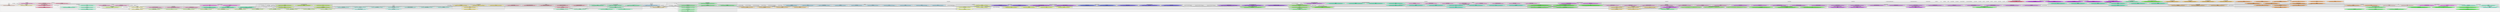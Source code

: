 digraph G {
    graph [rankdir=TB, clusterrank="local"];
    subgraph cluster_G {

        graph [style="filled,rounded", fillcolor="#80808018", label=""];
        chat_llm [label="chat_llm", style="filled", fillcolor="#ffffffb2", fontcolor="#000000", group="0"];
        main [label="main", style="filled", fillcolor="#ffffffb2", fontcolor="#000000", group="1"];
        pdf_parsing_tika [label="pdf_parsing_tika", style="filled", fillcolor="#ffffffb2", fontcolor="#000000", group="2"];
        quivr_core [label="quivr_core", style="filled", fillcolor="#ffffffb2", fontcolor="#000000", group="3"];
        quivr_core__brain [label="quivr_core.brain", style="filled", fillcolor="#ffffffb2", fontcolor="#000000", group="4"];
        quivr_core__brain__brain [label="quivr_core.brain.brain", style="filled", fillcolor="#ffffffb2", fontcolor="#000000", group="5"];
        quivr_core__brain__brain_defaults [label="quivr_core.brain.brain_defaults", style="filled", fillcolor="#ffffffb2", fontcolor="#000000", group="6"];
        quivr_core__brain__info [label="quivr_core.brain.info", style="filled", fillcolor="#ffffffb2", fontcolor="#000000", group="7"];
        quivr_core__chat [label="quivr_core.chat", style="filled", fillcolor="#ffffffb2", fontcolor="#000000", group="8"];
        quivr_core__chat_llm [label="quivr_core.chat_llm", style="filled", fillcolor="#ffffffb2", fontcolor="#000000", group="9"];
        quivr_core__config [label="quivr_core.config", style="filled", fillcolor="#ffffffb2", fontcolor="#000000", group="10"];
        quivr_core__files [label="quivr_core.files", style="filled", fillcolor="#ffffffb2", fontcolor="#000000", group="11"];
        quivr_core__files__file [label="quivr_core.files.file", style="filled", fillcolor="#ffffffb2", fontcolor="#000000", group="12"];
        quivr_core__llm [label="quivr_core.llm", style="filled", fillcolor="#ffffffb2", fontcolor="#000000", group="13"];
        quivr_core__llm__llm_endpoint [label="quivr_core.llm.llm_endpoint", style="filled", fillcolor="#ffffffb2", fontcolor="#000000", group="14"];
        quivr_core__models [label="quivr_core.models", style="filled", fillcolor="#ffffffb2", fontcolor="#000000", group="15"];
        quivr_core__processor [label="quivr_core.processor", style="filled", fillcolor="#ffffffb2", fontcolor="#000000", group="16"];
        quivr_core__processor__implementations [label="quivr_core.processor.implementations", style="filled", fillcolor="#ffffffb2", fontcolor="#000000", group="17"];
        quivr_core__processor__implementations__default [label="quivr_core.processor.implementations.default", style="filled", fillcolor="#ffffffb2", fontcolor="#000000", group="18"];
        quivr_core__processor__implementations__megaparse_processor [label="quivr_core.processor.implementations.megaparse_processor", style="filled", fillcolor="#ffffffb2", fontcolor="#000000", group="19"];
        quivr_core__processor__implementations__simple_txt_processor [label="quivr_core.processor.implementations.simple_txt_processor", style="filled", fillcolor="#ffffffb2", fontcolor="#000000", group="20"];
        quivr_core__processor__implementations__tika_processor [label="quivr_core.processor.implementations.tika_processor", style="filled", fillcolor="#ffffffb2", fontcolor="#000000", group="21"];
        quivr_core__processor__processor_base [label="quivr_core.processor.processor_base", style="filled", fillcolor="#ffffffb2", fontcolor="#000000", group="22"];
        quivr_core__processor__registr [label="quivr_core.processor.registr", style="filled", fillcolor="#ffffffb2", fontcolor="#000000", group="23"];
        quivr_core__processor__splitter [label="quivr_core.processor.splitter", style="filled", fillcolor="#ffffffb2", fontcolor="#000000", group="24"];
        quivr_core__prompts [label="quivr_core.prompts", style="filled", fillcolor="#ffffffb2", fontcolor="#000000", group="25"];
        quivr_core__quivr_rag [label="quivr_core.quivr_rag", style="filled", fillcolor="#ffffffb2", fontcolor="#000000", group="26"];
        quivr_core__storage__file [label="quivr_core.storage.file", style="filled", fillcolor="#ffffffb2", fontcolor="#000000", group="27"];
        quivr_core__storage__local_storage [label="quivr_core.storage.local_storage", style="filled", fillcolor="#ffffffb2", fontcolor="#000000", group="28"];
        quivr_core__storage__storage_base [label="quivr_core.storage.storage_base", style="filled", fillcolor="#ffffffb2", fontcolor="#000000", group="29"];
        quivr_core__utils [label="quivr_core.utils", style="filled", fillcolor="#ffffffb2", fontcolor="#000000", group="30"];
        quivr_pdf [label="quivr_pdf", style="filled", fillcolor="#ffffffb2", fontcolor="#000000", group="31"];
        simple_question [label="simple_question", style="filled", fillcolor="#ffffffb2", fontcolor="#000000", group="32"];
        tests [label="tests", style="filled", fillcolor="#ffffffb2", fontcolor="#000000", group="33"];
        tests__conftest [label="tests.conftest", style="filled", fillcolor="#ffffffb2", fontcolor="#000000", group="34"];
        tests__fixture_chunks [label="tests.fixture_chunks", style="filled", fillcolor="#ffffffb2", fontcolor="#000000", group="35"];
        tests__processor [label="tests.processor", style="filled", fillcolor="#ffffffb2", fontcolor="#000000", group="36"];
        tests__processor__community [label="tests.processor.community", style="filled", fillcolor="#ffffffb2", fontcolor="#000000", group="37"];
        tests__processor__community__csv_processor [label="tests.processor.community.csv_processor", style="filled", fillcolor="#ffffffb2", fontcolor="#000000", group="38"];
        tests__processor__community__markdown_processor [label="tests.processor.community.markdown_processor", style="filled", fillcolor="#ffffffb2", fontcolor="#000000", group="39"];
        tests__processor__docx [label="tests.processor.docx", style="filled", fillcolor="#ffffffb2", fontcolor="#000000", group="40"];
        tests__processor__docx__test_docx [label="tests.processor.docx.test_docx", style="filled", fillcolor="#ffffffb2", fontcolor="#000000", group="41"];
        tests__processor__epub [label="tests.processor.epub", style="filled", fillcolor="#ffffffb2", fontcolor="#000000", group="42"];
        tests__processor__epub__test_epub_processor [label="tests.processor.epub.test_epub_processor", style="filled", fillcolor="#ffffffb2", fontcolor="#000000", group="43"];
        tests__processor__odt [label="tests.processor.odt", style="filled", fillcolor="#ffffffb2", fontcolor="#000000", group="44"];
        tests__processor__odt__test_odt [label="tests.processor.odt.test_odt", style="filled", fillcolor="#ffffffb2", fontcolor="#000000", group="45"];
        tests__processor__pdf [label="tests.processor.pdf", style="filled", fillcolor="#ffffffb2", fontcolor="#000000", group="46"];
        tests__processor__pdf__test_megaparse_pdf_processor [label="tests.processor.pdf.test_megaparse_pdf_processor", style="filled", fillcolor="#ffffffb2", fontcolor="#000000", group="47"];
        tests__processor__pdf__test_unstructured_pdf_processor [label="tests.processor.pdf.test_unstructured_pdf_processor", style="filled", fillcolor="#ffffffb2", fontcolor="#000000", group="48"];
        tests__processor__test_default_implementations [label="tests.processor.test_default_implementations", style="filled", fillcolor="#ffffffb2", fontcolor="#000000", group="49"];
        tests__processor__test_registr [label="tests.processor.test_registr", style="filled", fillcolor="#ffffffb2", fontcolor="#000000", group="50"];
        tests__processor__test_simple_txt_processor [label="tests.processor.test_simple_txt_processor", style="filled", fillcolor="#ffffffb2", fontcolor="#000000", group="51"];
        tests__processor__test_tika_processor [label="tests.processor.test_tika_processor", style="filled", fillcolor="#ffffffb2", fontcolor="#000000", group="52"];
        tests__processor__test_txt_processor [label="tests.processor.test_txt_processor", style="filled", fillcolor="#ffffffb2", fontcolor="#000000", group="53"];
        tests__test_brain [label="tests.test_brain", style="filled", fillcolor="#ffffffb2", fontcolor="#000000", group="54"];
        tests__test_chat_histor [label="tests.test_chat_histor", style="filled", fillcolor="#ffffffb2", fontcolor="#000000", group="55"];
        tests__test_chat_llm [label="tests.test_chat_llm", style="filled", fillcolor="#ffffffb2", fontcolor="#000000", group="56"];
        tests__test_config [label="tests.test_config", style="filled", fillcolor="#ffffffb2", fontcolor="#000000", group="57"];
        tests__test_llm_endpoint [label="tests.test_llm_endpoint", style="filled", fillcolor="#ffffffb2", fontcolor="#000000", group="58"];
        tests__test_quivr_file [label="tests.test_quivr_file", style="filled", fillcolor="#ffffffb2", fontcolor="#000000", group="59"];
        tests__test_quivr_rag [label="tests.test_quivr_rag", style="filled", fillcolor="#ffffffb2", fontcolor="#000000", group="60"];
        tests__test_utils [label="tests.test_utils", style="filled", fillcolor="#ffffffb2", fontcolor="#000000", group="61"];
        subgraph cluster_main {

            graph [style="filled,rounded", fillcolor="#80808018", label="main"];
            main__main [label="main\n(/home/sanjay/Development/explore/quivr/backend/core/examples/chatbot/main.py:48)", style="filled", fillcolor="#fed0ccb2", fontcolor="#000000", group="1"];
            main__on_chat_start [label="on_chat_start\n(/home/sanjay/Development/explore/quivr/backend/core/examples/chatbot/main.py:8)", style="filled", fillcolor="#fed0ccb2", fontcolor="#000000", group="1"];
        }
        subgraph cluster_quivr_core {

            graph [style="filled,rounded", fillcolor="#80808018", label="quivr_core"];
            quivr_core__register_entries [label="register_entries\n(/home/sanjay/Development/explore/quivr/backend/core/quivr_core/__init__.py:10)", style="filled", fillcolor="#fedaccb2", fontcolor="#000000", group="3"];
        }
        subgraph cluster_quivr_core__brain__brain {

            graph [style="filled,rounded", fillcolor="#80808018", label="quivr_core.brain.brain"];
            quivr_core__brain__brain__Brain [label="Brain\n(/home/sanjay/Development/explore/quivr/backend/core/quivr_core/brain/brain.py:58)", style="filled", fillcolor="#ffae65b2", fontcolor="#000000", group="5"];
            quivr_core__brain__brain__process_files [label="process_files\n(/home/sanjay/Development/explore/quivr/backend/core/quivr_core/brain/brain.py:31)", style="filled", fillcolor="#ffae65b2", fontcolor="#000000", group="5"];
        }
        subgraph cluster_quivr_core__brain__brain__Brain {

            graph [style="filled,rounded", fillcolor="#80808018", label="quivr_core.brain.brain.Brain"];
            quivr_core__brain__brain__Brain____init__ [label="__init__\n(/home/sanjay/Development/explore/quivr/backend/core/quivr_core/brain/brain.py:59)", style="filled", fillcolor="#ff9432b2", fontcolor="#000000", group="5"];
            quivr_core__brain__brain__Brain____repr__ [label="__repr__\n(/home/sanjay/Development/explore/quivr/backend/core/quivr_core/brain/brain.py:82)", style="filled", fillcolor="#ff9432b2", fontcolor="#000000", group="5"];
            quivr_core__brain__brain__Brain___init_chats [label="_init_chats\n(/home/sanjay/Development/explore/quivr/backend/core/quivr_core/brain/brain.py:113)", style="filled", fillcolor="#ff9432b2", fontcolor="#000000", group="5"];
            quivr_core__brain__brain__Brain__add_file [label="add_file\n(/home/sanjay/Development/explore/quivr/backend/core/quivr_core/brain/brain.py:245)", style="filled", fillcolor="#ff9432b2", fontcolor="#000000", group="5"];
            quivr_core__brain__brain__Brain__afrom_files [label="afrom_files\n(/home/sanjay/Development/explore/quivr/backend/core/quivr_core/brain/brain.py:119)", style="filled", fillcolor="#ff9432b2", fontcolor="#000000", group="5"];
            quivr_core__brain__brain__Brain__afrom_langchain_documents [label="afrom_langchain_documents\n(/home/sanjay/Development/explore/quivr/backend/core/quivr_core/brain/brain.py:195)", style="filled", fillcolor="#ff9432b2", fontcolor="#000000", group="5"];
            quivr_core__brain__brain__Brain__asearch [label="asearch\n(/home/sanjay/Development/explore/quivr/backend/core/quivr_core/brain/brain.py:228)", style="filled", fillcolor="#ff9432b2", fontcolor="#000000", group="5"];
            quivr_core__brain__brain__Brain__ask [label="ask\n(/home/sanjay/Development/explore/quivr/backend/core/quivr_core/brain/brain.py:250)", style="filled", fillcolor="#ff9432b2", fontcolor="#000000", group="5"];
            quivr_core__brain__brain__Brain__ask_streaming [label="ask_streaming\n(/home/sanjay/Development/explore/quivr/backend/core/quivr_core/brain/brain.py:278)", style="filled", fillcolor="#ff9432b2", fontcolor="#000000", group="5"];
            quivr_core__brain__brain__Brain__chat_history [label="chat_history\n(/home/sanjay/Development/explore/quivr/backend/core/quivr_core/brain/brain.py:110)", style="filled", fillcolor="#ff9432b2", fontcolor="#000000", group="5"];
            quivr_core__brain__brain__Brain__from_files [label="from_files\n(/home/sanjay/Development/explore/quivr/backend/core/quivr_core/brain/brain.py:170)", style="filled", fillcolor="#ff9432b2", fontcolor="#000000", group="5"];
            quivr_core__brain__brain__Brain__get_chat_history [label="get_chat_history\n(/home/sanjay/Development/explore/quivr/backend/core/quivr_core/brain/brain.py:241)", style="filled", fillcolor="#ff9432b2", fontcolor="#000000", group="5"];
            quivr_core__brain__brain__Brain__info [label="info\n(/home/sanjay/Development/explore/quivr/backend/core/quivr_core/brain/brain.py:92)", style="filled", fillcolor="#ff9432b2", fontcolor="#000000", group="5"];
            quivr_core__brain__brain__Brain__print_info [label="print_info\n(/home/sanjay/Development/explore/quivr/backend/core/quivr_core/brain/brain.py:86)", style="filled", fillcolor="#ff9432b2", fontcolor="#000000", group="5"];
        }
        subgraph cluster_quivr_core__brain__brain_defaults {

            graph [style="filled,rounded", fillcolor="#80808018", label="quivr_core.brain.brain_defaults"];
            quivr_core__brain__brain_defaults__build_default_vectordb [label="build_default_vectordb\n(/home/sanjay/Development/explore/quivr/backend/core/quivr_core/brain/brain_defaults.py:13)", style="filled", fillcolor="#ffbd65b2", fontcolor="#000000", group="6"];
            quivr_core__brain__brain_defaults__default_embedder [label="default_embedder\n(/home/sanjay/Development/explore/quivr/backend/core/quivr_core/brain/brain_defaults.py:33)", style="filled", fillcolor="#ffbd65b2", fontcolor="#000000", group="6"];
            quivr_core__brain__brain_defaults__default_llm [label="default_llm\n(/home/sanjay/Development/explore/quivr/backend/core/quivr_core/brain/brain_defaults.py:46)", style="filled", fillcolor="#ffbd65b2", fontcolor="#000000", group="6"];
        }
        subgraph cluster_quivr_core__brain__info {

            graph [style="filled,rounded", fillcolor="#80808018", label="quivr_core.brain.info"];
            quivr_core__brain__info__BrainInfo [label="BrainInfo\n(/home/sanjay/Development/explore/quivr/backend/core/quivr_core/brain/info.py:54)", style="filled", fillcolor="#ffcc65b2", fontcolor="#000000", group="7"];
            quivr_core__brain__info__ChatHistoryInfo [label="ChatHistoryInfo\n(/home/sanjay/Development/explore/quivr/backend/core/quivr_core/brain/info.py:8)", style="filled", fillcolor="#ffcc65b2", fontcolor="#000000", group="7"];
            quivr_core__brain__info__LLMInfo [label="LLMInfo\n(/home/sanjay/Development/explore/quivr/backend/core/quivr_core/brain/info.py:24)", style="filled", fillcolor="#ffcc65b2", fontcolor="#000000", group="7"];
            quivr_core__brain__info__StorageInfo [label="StorageInfo\n(/home/sanjay/Development/explore/quivr/backend/core/quivr_core/brain/info.py:44)", style="filled", fillcolor="#ffcc65b2", fontcolor="#000000", group="7"];
        }
        subgraph cluster_quivr_core__brain__info__BrainInfo {

            graph [style="filled,rounded", fillcolor="#80808018", label="quivr_core.brain.info.BrainInfo"];
            quivr_core__brain__info__BrainInfo__to_tree [label="to_tree\n(/home/sanjay/Development/explore/quivr/backend/core/quivr_core/brain/info.py:61)", style="filled", fillcolor="#ffbb32b2", fontcolor="#000000", group="7"];
        }
        subgraph cluster_quivr_core__brain__info__ChatHistoryInfo {

            graph [style="filled,rounded", fillcolor="#80808018", label="quivr_core.brain.info.ChatHistoryInfo"];
            quivr_core__brain__info__ChatHistoryInfo__add_to_tree [label="add_to_tree\n(/home/sanjay/Development/explore/quivr/backend/core/quivr_core/brain/info.py:13)", style="filled", fillcolor="#ffbb32b2", fontcolor="#000000", group="7"];
        }
        subgraph cluster_quivr_core__brain__info__LLMInfo {

            graph [style="filled,rounded", fillcolor="#80808018", label="quivr_core.brain.info.LLMInfo"];
            quivr_core__brain__info__LLMInfo__add_to_tree [label="add_to_tree\n(/home/sanjay/Development/explore/quivr/backend/core/quivr_core/brain/info.py:31)", style="filled", fillcolor="#ffbb32b2", fontcolor="#000000", group="7"];
        }
        subgraph cluster_quivr_core__brain__info__StorageInfo {

            graph [style="filled,rounded", fillcolor="#80808018", label="quivr_core.brain.info.StorageInfo"];
            quivr_core__brain__info__StorageInfo__add_to_tree [label="add_to_tree\n(/home/sanjay/Development/explore/quivr/backend/core/quivr_core/brain/info.py:48)", style="filled", fillcolor="#ffbb32b2", fontcolor="#000000", group="7"];
        }
        subgraph cluster_quivr_core__chat {

            graph [style="filled,rounded", fillcolor="#80808018", label="quivr_core.chat"];
            quivr_core__chat__ChatHistory [label="ChatHistory\n(/home/sanjay/Development/explore/quivr/backend/core/quivr_core/chat.py:9)", style="filled", fillcolor="#ffe699b2", fontcolor="#000000", group="8"];
        }
        subgraph cluster_quivr_core__chat__ChatHistory {

            graph [style="filled,rounded", fillcolor="#80808018", label="quivr_core.chat.ChatHistory"];
            quivr_core__chat__ChatHistory____init__ [label="__init__\n(/home/sanjay/Development/explore/quivr/backend/core/quivr_core/chat.py:10)", style="filled", fillcolor="#ffda65b2", fontcolor="#000000", group="8"];
            quivr_core__chat__ChatHistory____len__ [label="__len__\n(/home/sanjay/Development/explore/quivr/backend/core/quivr_core/chat.py:27)", style="filled", fillcolor="#ffda65b2", fontcolor="#000000", group="8"];
            quivr_core__chat__ChatHistory__append [label="append\n(/home/sanjay/Development/explore/quivr/backend/core/quivr_core/chat.py:30)", style="filled", fillcolor="#ffda65b2", fontcolor="#000000", group="8"];
            quivr_core__chat__ChatHistory__get_chat_history [label="get_chat_history\n(/home/sanjay/Development/explore/quivr/backend/core/quivr_core/chat.py:16)", style="filled", fillcolor="#ffda65b2", fontcolor="#000000", group="8"];
            quivr_core__chat__ChatHistory__iter_pairs [label="iter_pairs\n(/home/sanjay/Development/explore/quivr/backend/core/quivr_core/chat.py:43)", style="filled", fillcolor="#ffda65b2", fontcolor="#000000", group="8"];
        }
        subgraph cluster_quivr_core__chat_llm {

            graph [style="filled,rounded", fillcolor="#80808018", label="quivr_core.chat_llm"];
            quivr_core__chat_llm__ChatLLM [label="ChatLLM\n(/home/sanjay/Development/explore/quivr/backend/core/quivr_core/chat_llm.py:23)", style="filled", fillcolor="#fff099b2", fontcolor="#000000", group="9"];
            quivr_core__chat_llm__ChatLLM [label="ChatLLM\n(/home/sanjay/Development/explore/quivr/backend/core/quivr_core/chat_llm.py:23)", style="filled", fillcolor="#fff099b2", fontcolor="#000000", group="9"];
        }
        subgraph cluster_quivr_core__chat_llm__ChatLLM {

            graph [style="filled,rounded", fillcolor="#80808018", label="quivr_core.chat_llm.ChatLLM"];
            quivr_core__chat_llm__ChatLLM____init__ [label="__init__\n(/home/sanjay/Development/explore/quivr/backend/core/quivr_core/chat_llm.py:24)", style="filled", fillcolor="#ffe965b2", fontcolor="#000000", group="9"];
            quivr_core__chat_llm__ChatLLM__answer [label="answer\n(/home/sanjay/Development/explore/quivr/backend/core/quivr_core/chat_llm.py:90)", style="filled", fillcolor="#ffe965b2", fontcolor="#000000", group="9"];
            quivr_core__chat_llm__ChatLLM__answer [label="answer\n(/home/sanjay/Development/explore/quivr/backend/core/quivr_core/chat_llm.py:90)", style="filled", fillcolor="#ffe965b2", fontcolor="#000000", group="9"];
            quivr_core__chat_llm__ChatLLM__answer_astream [label="answer_astream\n(/home/sanjay/Development/explore/quivr/backend/core/quivr_core/chat_llm.py:99)", style="filled", fillcolor="#ffe965b2", fontcolor="#000000", group="9"];
            quivr_core__chat_llm__ChatLLM__build_chain [label="build_chain\n(/home/sanjay/Development/explore/quivr/backend/core/quivr_core/chat_llm.py:61)", style="filled", fillcolor="#ffe965b2", fontcolor="#000000", group="9"];
            quivr_core__chat_llm__ChatLLM__filter_history [label="filter_history\n(/home/sanjay/Development/explore/quivr/backend/core/quivr_core/chat_llm.py:27)", style="filled", fillcolor="#ffe965b2", fontcolor="#000000", group="9"];
        }
        subgraph cluster_quivr_core__config {

            graph [style="filled,rounded", fillcolor="#80808018", label="quivr_core.config"];
            quivr_core__config__LLMEndpointConfig [label="LLMEndpointConfig\n(/home/sanjay/Development/explore/quivr/backend/core/quivr_core/config.py:4)", style="filled", fillcolor="#fffa99b2", fontcolor="#000000", group="10"];
            quivr_core__config__RAGConfig [label="RAGConfig\n(/home/sanjay/Development/explore/quivr/backend/core/quivr_core/config.py:14)", style="filled", fillcolor="#fffa99b2", fontcolor="#000000", group="10"];
        }
        subgraph cluster_quivr_core__files__file {

            graph [style="filled,rounded", fillcolor="#80808018", label="quivr_core.files.file"];
            quivr_core__files__file__FileExtension [label="FileExtension\n(/home/sanjay/Development/explore/quivr/backend/core/quivr_core/files/file.py:14)", style="filled", fillcolor="#e9ff65b2", fontcolor="#000000", group="12"];
            quivr_core__files__file__QuivrFile [label="QuivrFile\n(/home/sanjay/Development/explore/quivr/backend/core/quivr_core/files/file.py:79)", style="filled", fillcolor="#e9ff65b2", fontcolor="#000000", group="12"];
            quivr_core__files__file__QuivrFile [label="QuivrFile\n(/home/sanjay/Development/explore/quivr/backend/core/quivr_core/files/file.py:79)", style="filled", fillcolor="#e9ff65b2", fontcolor="#000000", group="12"];
            quivr_core__files__file__get_file_extension [label="get_file_extension\n(/home/sanjay/Development/explore/quivr/backend/core/quivr_core/files/file.py:34)", style="filled", fillcolor="#e9ff65b2", fontcolor="#000000", group="12"];
            quivr_core__files__file__load_qfile [label="load_qfile\n(/home/sanjay/Development/explore/quivr/backend/core/quivr_core/files/file.py:50)", style="filled", fillcolor="#e9ff65b2", fontcolor="#000000", group="12"];
        }
        subgraph cluster_quivr_core__files__file__QuivrFile {

            graph [style="filled,rounded", fillcolor="#80808018", label="quivr_core.files.file.QuivrFile"];
            quivr_core__files__file__QuivrFile____init__ [label="__init__\n(/home/sanjay/Development/explore/quivr/backend/core/quivr_core/files/file.py:90)", style="filled", fillcolor="#e1ff32b2", fontcolor="#000000", group="12"];
            quivr_core__files__file__QuivrFile____repr__ [label="__repr__\n(/home/sanjay/Development/explore/quivr/backend/core/quivr_core/files/file.py:108)", style="filled", fillcolor="#e1ff32b2", fontcolor="#000000", group="12"];
            quivr_core__files__file__QuivrFile__metadata [label="metadata\n(/home/sanjay/Development/explore/quivr/backend/core/quivr_core/files/file.py:121)", style="filled", fillcolor="#e1ff32b2", fontcolor="#000000", group="12"];
            quivr_core__files__file__QuivrFile__open [label="open\n(/home/sanjay/Development/explore/quivr/backend/core/quivr_core/files/file.py:112)", style="filled", fillcolor="#e1ff32b2", fontcolor="#000000", group="12"];
        }
        subgraph cluster_quivr_core__llm__llm_endpoint {

            graph [style="filled,rounded", fillcolor="#80808018", label="quivr_core.llm.llm_endpoint"];
            quivr_core__llm__llm_endpoint__LLMEndpoint [label="LLMEndpoint\n(/home/sanjay/Development/explore/quivr/backend/core/quivr_core/llm/llm_endpoint.py:14)", style="filled", fillcolor="#cbff65b2", fontcolor="#000000", group="14"];
        }
        subgraph cluster_quivr_core__llm__llm_endpoint__LLMEndpoint {

            graph [style="filled,rounded", fillcolor="#80808018", label="quivr_core.llm.llm_endpoint.LLMEndpoint"];
            quivr_core__llm__llm_endpoint__LLMEndpoint____init__ [label="__init__\n(/home/sanjay/Development/explore/quivr/backend/core/quivr_core/llm/llm_endpoint.py:15)", style="filled", fillcolor="#baff32b2", fontcolor="#000000", group="14"];
            quivr_core__llm__llm_endpoint__LLMEndpoint__from_config [label="from_config\n(/home/sanjay/Development/explore/quivr/backend/core/quivr_core/llm/llm_endpoint.py:26)", style="filled", fillcolor="#baff32b2", fontcolor="#000000", group="14"];
            quivr_core__llm__llm_endpoint__LLMEndpoint__get_config [label="get_config\n(/home/sanjay/Development/explore/quivr/backend/core/quivr_core/llm/llm_endpoint.py:22)", style="filled", fillcolor="#baff32b2", fontcolor="#000000", group="14"];
            quivr_core__llm__llm_endpoint__LLMEndpoint__info [label="info\n(/home/sanjay/Development/explore/quivr/backend/core/quivr_core/llm/llm_endpoint.py:62)", style="filled", fillcolor="#baff32b2", fontcolor="#000000", group="14"];
            quivr_core__llm__llm_endpoint__LLMEndpoint__supports_func_calling [label="supports_func_calling\n(/home/sanjay/Development/explore/quivr/backend/core/quivr_core/llm/llm_endpoint.py:59)", style="filled", fillcolor="#baff32b2", fontcolor="#000000", group="14"];
        }
        subgraph cluster_quivr_core__models {

            graph [style="filled,rounded", fillcolor="#80808018", label="quivr_core.models"];
            quivr_core__models__ChatLLMMetadata [label="ChatLLMMetadata\n(/home/sanjay/Development/explore/quivr/backend/core/quivr_core/models.py:58)", style="filled", fillcolor="#d3ff99b2", fontcolor="#000000", group="15"];
            quivr_core__models__ChatMessage [label="ChatMessage\n(/home/sanjay/Development/explore/quivr/backend/core/quivr_core/models.py:31)", style="filled", fillcolor="#d3ff99b2", fontcolor="#000000", group="15"];
            quivr_core__models__ParsedRAGChunkResponse [label="ParsedRAGChunkResponse\n(/home/sanjay/Development/explore/quivr/backend/core/quivr_core/models.py:79)", style="filled", fillcolor="#d3ff99b2", fontcolor="#000000", group="15"];
            quivr_core__models__ParsedRAGResponse [label="ParsedRAGResponse\n(/home/sanjay/Development/explore/quivr/backend/core/quivr_core/models.py:74)", style="filled", fillcolor="#d3ff99b2", fontcolor="#000000", group="15"];
            quivr_core__models__QuivrKnowledge [label="QuivrKnowledge\n(/home/sanjay/Development/explore/quivr/backend/core/quivr_core/models.py:85)", style="filled", fillcolor="#d3ff99b2", fontcolor="#000000", group="15"];
            quivr_core__models__RAGResponseMetadata [label="RAGResponseMetadata\n(/home/sanjay/Development/explore/quivr/backend/core/quivr_core/models.py:67)", style="filled", fillcolor="#d3ff99b2", fontcolor="#000000", group="15"];
            quivr_core__models__RawRAGChunkResponse [label="RawRAGChunkResponse\n(/home/sanjay/Development/explore/quivr/backend/core/quivr_core/models.py:48)", style="filled", fillcolor="#d3ff99b2", fontcolor="#000000", group="15"];
            quivr_core__models__RawRAGResponse [label="RawRAGResponse\n(/home/sanjay/Development/explore/quivr/backend/core/quivr_core/models.py:53)", style="filled", fillcolor="#d3ff99b2", fontcolor="#000000", group="15"];
            quivr_core__models__SearchResult [label="SearchResult\n(/home/sanjay/Development/explore/quivr/backend/core/quivr_core/models.py:97)", style="filled", fillcolor="#d3ff99b2", fontcolor="#000000", group="15"];
            quivr_core__models__Source [label="Source\n(/home/sanjay/Development/explore/quivr/backend/core/quivr_core/models.py:40)", style="filled", fillcolor="#d3ff99b2", fontcolor="#000000", group="15"];
            quivr_core__models__cited_answer [label="cited_answer\n(/home/sanjay/Development/explore/quivr/backend/core/quivr_core/models.py:13)", style="filled", fillcolor="#d3ff99b2", fontcolor="#000000", group="15"];
        }
        subgraph cluster_quivr_core__processor__implementations__default {

            graph [style="filled,rounded", fillcolor="#80808018", label="quivr_core.processor.implementations.default"];
            quivr_core__processor__implementations__default__ProcessorInit [label="ProcessorInit\n(/home/sanjay/Development/explore/quivr/backend/core/quivr_core/processor/implementations/default.py:33)", style="filled", fillcolor="#6dff32b2", fontcolor="#000000", group="18"];
            quivr_core__processor__implementations__default___build_processor [label="_build_processor\n(/home/sanjay/Development/explore/quivr/backend/core/quivr_core/processor/implementations/default.py:41)", style="filled", fillcolor="#6dff32b2", fontcolor="#000000", group="18"];
        }
        subgraph cluster_quivr_core__processor__implementations__default__ProcessorInit {

            graph [style="filled,rounded", fillcolor="#80808018", label="quivr_core.processor.implementations.default.ProcessorInit"];
            quivr_core__processor__implementations__default__ProcessorInit____init__ [label="__init__\n(/home/sanjay/Development/explore/quivr/backend/core/quivr_core/processor/implementations/default.py:34)", style="filled", fillcolor="#48ff00b2", fontcolor="#000000", group="18"];
        }
        subgraph cluster_quivr_core__processor__implementations__default___build_processor {

            graph [style="filled,rounded", fillcolor="#80808018", label="quivr_core.processor.implementations.default._build_processor"];
            quivr_core__processor__implementations__default___build_processor___Processor [label="_Processor\n(/home/sanjay/Development/explore/quivr/backend/core/quivr_core/processor/implementations/default.py:46)", style="filled", fillcolor="#48ff00b2", fontcolor="#000000", group="18"];
        }
        subgraph cluster_quivr_core__processor__implementations__default___build_processor___Processor {

            graph [style="filled,rounded", fillcolor="#80808018", label="quivr_core.processor.implementations.default._build_processor._Processor"];
            quivr_core__processor__implementations__default___build_processor___Processor____init__ [label="__init__\n(/home/sanjay/Development/explore/quivr/backend/core/quivr_core/processor/implementations/default.py:49)", style="filled", fillcolor="#3acb00b2", fontcolor="#ffffff", group="18"];
            quivr_core__processor__implementations__default___build_processor___Processor__process_file_inner [label="process_file_inner\n(/home/sanjay/Development/explore/quivr/backend/core/quivr_core/processor/implementations/default.py:77)", style="filled", fillcolor="#3acb00b2", fontcolor="#ffffff", group="18"];
            quivr_core__processor__implementations__default___build_processor___Processor__processor_metadata [label="processor_metadata\n(/home/sanjay/Development/explore/quivr/backend/core/quivr_core/processor/implementations/default.py:71)", style="filled", fillcolor="#3acb00b2", fontcolor="#ffffff", group="18"];
        }
        subgraph cluster_quivr_core__processor__implementations__megaparse_processor {

            graph [style="filled,rounded", fillcolor="#80808018", label="quivr_core.processor.implementations.megaparse_processor"];
            quivr_core__processor__implementations__megaparse_processor__MegaparseProcessor [label="MegaparseProcessor\n(/home/sanjay/Development/explore/quivr/backend/core/quivr_core/processor/implementations/megaparse_processor.py:16)", style="filled", fillcolor="#59ff32b2", fontcolor="#000000", group="19"];
        }
        subgraph cluster_quivr_core__processor__implementations__megaparse_processor__MegaparseProcessor {

            graph [style="filled,rounded", fillcolor="#80808018", label="quivr_core.processor.implementations.megaparse_processor.MegaparseProcessor"];
            quivr_core__processor__implementations__megaparse_processor__MegaparseProcessor____init__ [label="__init__\n(/home/sanjay/Development/explore/quivr/backend/core/quivr_core/processor/implementations/megaparse_processor.py:19)", style="filled", fillcolor="#30ff00b2", fontcolor="#000000", group="19"];
            quivr_core__processor__implementations__megaparse_processor__MegaparseProcessor__process_file_inner [label="process_file_inner\n(/home/sanjay/Development/explore/quivr/backend/core/quivr_core/processor/implementations/megaparse_processor.py:48)", style="filled", fillcolor="#30ff00b2", fontcolor="#000000", group="19"];
            quivr_core__processor__implementations__megaparse_processor__MegaparseProcessor__processor_metadata [label="processor_metadata\n(/home/sanjay/Development/explore/quivr/backend/core/quivr_core/processor/implementations/megaparse_processor.py:43)", style="filled", fillcolor="#30ff00b2", fontcolor="#000000", group="19"];
        }
        subgraph cluster_quivr_core__processor__implementations__simple_txt_processor {

            graph [style="filled,rounded", fillcolor="#80808018", label="quivr_core.processor.implementations.simple_txt_processor"];
            quivr_core__processor__implementations__simple_txt_processor__SimpleTxtProcessor [label="SimpleTxtProcessor\n(/home/sanjay/Development/explore/quivr/backend/core/quivr_core/processor/implementations/simple_txt_processor.py:29)", style="filled", fillcolor="#46ff32b2", fontcolor="#000000", group="20"];
            quivr_core__processor__implementations__simple_txt_processor__recursive_character_splitter [label="recursive_character_splitter\n(/home/sanjay/Development/explore/quivr/backend/core/quivr_core/processor/implementations/simple_txt_processor.py:12)", style="filled", fillcolor="#46ff32b2", fontcolor="#000000", group="20"];
        }
        subgraph cluster_quivr_core__processor__implementations__simple_txt_processor__SimpleTxtProcessor {

            graph [style="filled,rounded", fillcolor="#80808018", label="quivr_core.processor.implementations.simple_txt_processor.SimpleTxtProcessor"];
            quivr_core__processor__implementations__simple_txt_processor__SimpleTxtProcessor____init__ [label="__init__\n(/home/sanjay/Development/explore/quivr/backend/core/quivr_core/processor/implementations/simple_txt_processor.py:32)", style="filled", fillcolor="#18ff00b2", fontcolor="#000000", group="20"];
            quivr_core__processor__implementations__simple_txt_processor__SimpleTxtProcessor__process_file_inner [label="process_file_inner\n(/home/sanjay/Development/explore/quivr/backend/core/quivr_core/processor/implementations/simple_txt_processor.py:45)", style="filled", fillcolor="#18ff00b2", fontcolor="#000000", group="20"];
            quivr_core__processor__implementations__simple_txt_processor__SimpleTxtProcessor__processor_metadata [label="processor_metadata\n(/home/sanjay/Development/explore/quivr/backend/core/quivr_core/processor/implementations/simple_txt_processor.py:39)", style="filled", fillcolor="#18ff00b2", fontcolor="#000000", group="20"];
        }
        subgraph cluster_quivr_core__processor__implementations__tika_processor {

            graph [style="filled,rounded", fillcolor="#80808018", label="quivr_core.processor.implementations.tika_processor"];
            quivr_core__processor__implementations__tika_processor__TikaProcessor [label="TikaProcessor\n(/home/sanjay/Development/explore/quivr/backend/core/quivr_core/processor/implementations/tika_processor.py:16)", style="filled", fillcolor="#32ff32b2", fontcolor="#000000", group="21"];
        }
        subgraph cluster_quivr_core__processor__implementations__tika_processor__TikaProcessor {

            graph [style="filled,rounded", fillcolor="#80808018", label="quivr_core.processor.implementations.tika_processor.TikaProcessor"];
            quivr_core__processor__implementations__tika_processor__TikaProcessor____init__ [label="__init__\n(/home/sanjay/Development/explore/quivr/backend/core/quivr_core/processor/implementations/tika_processor.py:19)", style="filled", fillcolor="#00ff00b2", fontcolor="#000000", group="21"];
            quivr_core__processor__implementations__tika_processor__TikaProcessor___send_parse_tika [label="_send_parse_tika\n(/home/sanjay/Development/explore/quivr/backend/core/quivr_core/processor/implementations/tika_processor.py:41)", style="filled", fillcolor="#00ff00b2", fontcolor="#000000", group="21"];
            quivr_core__processor__implementations__tika_processor__TikaProcessor__process_file_inner [label="process_file_inner\n(/home/sanjay/Development/explore/quivr/backend/core/quivr_core/processor/implementations/tika_processor.py:60)", style="filled", fillcolor="#00ff00b2", fontcolor="#000000", group="21"];
            quivr_core__processor__implementations__tika_processor__TikaProcessor__processor_metadata [label="processor_metadata\n(/home/sanjay/Development/explore/quivr/backend/core/quivr_core/processor/implementations/tika_processor.py:55)", style="filled", fillcolor="#00ff00b2", fontcolor="#000000", group="21"];
        }
        subgraph cluster_quivr_core__processor__processor_base {

            graph [style="filled,rounded", fillcolor="#80808018", label="quivr_core.processor.processor_base"];
            quivr_core__processor__processor_base__ProcessorBase [label="ProcessorBase\n(/home/sanjay/Development/explore/quivr/backend/core/quivr_core/processor/processor_base.py:14)", style="filled", fillcolor="#65ff74b2", fontcolor="#000000", group="22"];
        }
        subgraph cluster_quivr_core__processor__processor_base__ProcessorBase {

            graph [style="filled,rounded", fillcolor="#80808018", label="quivr_core.processor.processor_base.ProcessorBase"];
            quivr_core__processor__processor_base__ProcessorBase__check_supported [label="check_supported\n(/home/sanjay/Development/explore/quivr/backend/core/quivr_core/processor/processor_base.py:17)", style="filled", fillcolor="#32ff46b2", fontcolor="#000000", group="22"];
            quivr_core__processor__processor_base__ProcessorBase__process_file [label="process_file\n(/home/sanjay/Development/explore/quivr/backend/core/quivr_core/processor/processor_base.py:26)", style="filled", fillcolor="#32ff46b2", fontcolor="#000000", group="22"];
            quivr_core__processor__processor_base__ProcessorBase__process_file_inner [label="process_file_inner\n(/home/sanjay/Development/explore/quivr/backend/core/quivr_core/processor/processor_base.py:46)", style="filled", fillcolor="#32ff46b2", fontcolor="#000000", group="22"];
            quivr_core__processor__processor_base__ProcessorBase__processor_metadata [label="processor_metadata\n(/home/sanjay/Development/explore/quivr/backend/core/quivr_core/processor/processor_base.py:23)", style="filled", fillcolor="#32ff46b2", fontcolor="#000000", group="22"];
        }
        subgraph cluster_quivr_core__processor__registr {

            graph [style="filled,rounded", fillcolor="#80808018", label="quivr_core.processor.registr"];
            quivr_core__processor__registr__ProcEntry [label="ProcEntry\n(/home/sanjay/Development/explore/quivr/backend/core/quivr_core/processor/registry.py:23)", style="filled", fillcolor="#65ff83b2", fontcolor="#000000", group="23"];
            quivr_core__processor__registr___append_proc_mapping [label="_append_proc_mapping\n(/home/sanjay/Development/explore/quivr/backend/core/quivr_core/processor/registry.py:50)", style="filled", fillcolor="#65ff83b2", fontcolor="#000000", group="23"];
            quivr_core__processor__registr___import_class [label="_import_class\n(/home/sanjay/Development/explore/quivr/backend/core/quivr_core/processor/registry.py:206)", style="filled", fillcolor="#65ff83b2", fontcolor="#000000", group="23"];
            quivr_core__processor__registr__available_processors [label="available_processors\n(/home/sanjay/Development/explore/quivr/backend/core/quivr_core/processor/registry.py:226)", style="filled", fillcolor="#65ff83b2", fontcolor="#000000", group="23"];
            quivr_core__processor__registr__defaults_to_proc_entries [label="defaults_to_proc_entries\n(/home/sanjay/Development/explore/quivr/backend/core/quivr_core/processor/registry.py:85)", style="filled", fillcolor="#65ff83b2", fontcolor="#000000", group="23"];
            quivr_core__processor__registr__get_processor_class [label="get_processor_class\n(/home/sanjay/Development/explore/quivr/backend/core/quivr_core/processor/registry.py:133)", style="filled", fillcolor="#65ff83b2", fontcolor="#000000", group="23"];
            quivr_core__processor__registr__register_processor [label="register_processor\n(/home/sanjay/Development/explore/quivr/backend/core/quivr_core/processor/registry.py:166)", style="filled", fillcolor="#65ff83b2", fontcolor="#000000", group="23"];
        }
        subgraph cluster_quivr_core__processor__splitter {

            graph [style="filled,rounded", fillcolor="#80808018", label="quivr_core.processor.splitter"];
            quivr_core__processor__splitter__SplitterConfig [label="SplitterConfig\n(/home/sanjay/Development/explore/quivr/backend/core/quivr_core/processor/splitter.py:4)", style="filled", fillcolor="#65ff91b2", fontcolor="#000000", group="24"];
        }
        subgraph cluster_quivr_core__quivr_rag {

            graph [style="filled,rounded", fillcolor="#80808018", label="quivr_core.quivr_rag"];
            quivr_core__quivr_rag__IdempotentCompressor [label="IdempotentCompressor\n(/home/sanjay/Development/explore/quivr/backend/core/quivr_core/quivr_rag.py:37)", style="filled", fillcolor="#99ffc9b2", fontcolor="#000000", group="26"];
            quivr_core__quivr_rag__QuivrQARAG [label="QuivrQARAG\n(/home/sanjay/Development/explore/quivr/backend/core/quivr_core/quivr_rag.py:47)", style="filled", fillcolor="#99ffc9b2", fontcolor="#000000", group="26"];
        }
        subgraph cluster_quivr_core__quivr_rag__IdempotentCompressor {

            graph [style="filled,rounded", fillcolor="#80808018", label="quivr_core.quivr_rag.IdempotentCompressor"];
            quivr_core__quivr_rag__IdempotentCompressor__compress_documents [label="compress_documents\n(/home/sanjay/Development/explore/quivr/backend/core/quivr_core/quivr_rag.py:38)", style="filled", fillcolor="#65ffaeb2", fontcolor="#000000", group="26"];
        }
        subgraph cluster_quivr_core__quivr_rag__QuivrQARAG {

            graph [style="filled,rounded", fillcolor="#80808018", label="quivr_core.quivr_rag.QuivrQARAG"];
            quivr_core__quivr_rag__QuivrQARAG____init__ [label="__init__\n(/home/sanjay/Development/explore/quivr/backend/core/quivr_core/quivr_rag.py:48)", style="filled", fillcolor="#65ffaeb2", fontcolor="#000000", group="26"];
            quivr_core__quivr_rag__QuivrQARAG__answer [label="answer\n(/home/sanjay/Development/explore/quivr/backend/core/quivr_core/quivr_rag.py:145)", style="filled", fillcolor="#65ffaeb2", fontcolor="#000000", group="26"];
            quivr_core__quivr_rag__QuivrQARAG__answer_astream [label="answer_astream\n(/home/sanjay/Development/explore/quivr/backend/core/quivr_core/quivr_rag.py:165)", style="filled", fillcolor="#65ffaeb2", fontcolor="#000000", group="26"];
            quivr_core__quivr_rag__QuivrQARAG__build_chain [label="build_chain\n(/home/sanjay/Development/explore/quivr/backend/core/quivr_core/quivr_rag.py:94)", style="filled", fillcolor="#65ffaeb2", fontcolor="#000000", group="26"];
            quivr_core__quivr_rag__QuivrQARAG__filter_history [label="filter_history\n(/home/sanjay/Development/explore/quivr/backend/core/quivr_core/quivr_rag.py:65)", style="filled", fillcolor="#65ffaeb2", fontcolor="#000000", group="26"];
            quivr_core__quivr_rag__QuivrQARAG__retriever [label="retriever\n(/home/sanjay/Development/explore/quivr/backend/core/quivr_core/quivr_rag.py:62)", style="filled", fillcolor="#65ffaeb2", fontcolor="#000000", group="26"];
        }
        subgraph cluster_quivr_core__storage__file {

            graph [style="filled,rounded", fillcolor="#80808018", label="quivr_core.storage.file"];
            quivr_core__storage__file__FileExtension [label="FileExtension\n(/home/sanjay/Development/explore/quivr/backend/core/quivr_core/storage/file.py:14)", style="filled", fillcolor="#65ffbdb2", fontcolor="#000000", group="27"];
            quivr_core__storage__file__QuivrFile [label="QuivrFile\n(/home/sanjay/Development/explore/quivr/backend/core/quivr_core/storage/file.py:65)", style="filled", fillcolor="#65ffbdb2", fontcolor="#000000", group="27"];
            quivr_core__storage__file__get_file_extension [label="get_file_extension\n(/home/sanjay/Development/explore/quivr/backend/core/quivr_core/storage/file.py:20)", style="filled", fillcolor="#65ffbdb2", fontcolor="#000000", group="27"];
            quivr_core__storage__file__load_qfile [label="load_qfile\n(/home/sanjay/Development/explore/quivr/backend/core/quivr_core/storage/file.py:36)", style="filled", fillcolor="#65ffbdb2", fontcolor="#000000", group="27"];
        }
        subgraph cluster_quivr_core__storage__file__QuivrFile {

            graph [style="filled,rounded", fillcolor="#80808018", label="quivr_core.storage.file.QuivrFile"];
            quivr_core__storage__file__QuivrFile____init__ [label="__init__\n(/home/sanjay/Development/explore/quivr/backend/core/quivr_core/storage/file.py:76)", style="filled", fillcolor="#32ffa7b2", fontcolor="#000000", group="27"];
            quivr_core__storage__file__QuivrFile__metadata [label="metadata\n(/home/sanjay/Development/explore/quivr/backend/core/quivr_core/storage/file.py:104)", style="filled", fillcolor="#32ffa7b2", fontcolor="#000000", group="27"];
            quivr_core__storage__file__QuivrFile__open [label="open\n(/home/sanjay/Development/explore/quivr/backend/core/quivr_core/storage/file.py:95)", style="filled", fillcolor="#32ffa7b2", fontcolor="#000000", group="27"];
        }
        subgraph cluster_quivr_core__storage__local_storage {

            graph [style="filled,rounded", fillcolor="#80808018", label="quivr_core.storage.local_storage"];
            quivr_core__storage__local_storage__LocalStorage [label="LocalStorage\n(/home/sanjay/Development/explore/quivr/backend/core/quivr_core/storage/local_storage.py:11)", style="filled", fillcolor="#65ffccb2", fontcolor="#000000", group="28"];
            quivr_core__storage__local_storage__TransparentStorage [label="TransparentStorage\n(/home/sanjay/Development/explore/quivr/backend/core/quivr_core/storage/local_storage.py:61)", style="filled", fillcolor="#65ffccb2", fontcolor="#000000", group="28"];
        }
        subgraph cluster_quivr_core__storage__local_storage__LocalStorage {

            graph [style="filled,rounded", fillcolor="#80808018", label="quivr_core.storage.local_storage.LocalStorage"];
            quivr_core__storage__local_storage__LocalStorage____init__ [label="__init__\n(/home/sanjay/Development/explore/quivr/backend/core/quivr_core/storage/local_storage.py:14)", style="filled", fillcolor="#32ffbbb2", fontcolor="#000000", group="28"];
            quivr_core__storage__local_storage__LocalStorage___load_files [label="_load_files\n(/home/sanjay/Development/explore/quivr/backend/core/quivr_core/storage/local_storage.py:27)", style="filled", fillcolor="#32ffbbb2", fontcolor="#000000", group="28"];
            quivr_core__storage__local_storage__LocalStorage__get_files [label="get_files\n(/home/sanjay/Development/explore/quivr/backend/core/quivr_core/storage/local_storage.py:54)", style="filled", fillcolor="#32ffbbb2", fontcolor="#000000", group="28"];
            quivr_core__storage__local_storage__LocalStorage__info [label="info\n(/home/sanjay/Development/explore/quivr/backend/core/quivr_core/storage/local_storage.py:34)", style="filled", fillcolor="#32ffbbb2", fontcolor="#000000", group="28"];
            quivr_core__storage__local_storage__LocalStorage__nb_files [label="nb_files\n(/home/sanjay/Development/explore/quivr/backend/core/quivr_core/storage/local_storage.py:31)", style="filled", fillcolor="#32ffbbb2", fontcolor="#000000", group="28"];
            quivr_core__storage__local_storage__LocalStorage__remove_file [label="remove_file\n(/home/sanjay/Development/explore/quivr/backend/core/quivr_core/storage/local_storage.py:57)", style="filled", fillcolor="#32ffbbb2", fontcolor="#000000", group="28"];
            quivr_core__storage__local_storage__LocalStorage__upload_file [label="upload_file\n(/home/sanjay/Development/explore/quivr/backend/core/quivr_core/storage/local_storage.py:37)", style="filled", fillcolor="#32ffbbb2", fontcolor="#000000", group="28"];
        }
        subgraph cluster_quivr_core__storage__local_storage__TransparentStorage {

            graph [style="filled,rounded", fillcolor="#80808018", label="quivr_core.storage.local_storage.TransparentStorage"];
            quivr_core__storage__local_storage__TransparentStorage____init__ [label="__init__\n(/home/sanjay/Development/explore/quivr/backend/core/quivr_core/storage/local_storage.py:66)", style="filled", fillcolor="#32ffbbb2", fontcolor="#000000", group="28"];
            quivr_core__storage__local_storage__TransparentStorage__get_files [label="get_files\n(/home/sanjay/Development/explore/quivr/backend/core/quivr_core/storage/local_storage.py:78)", style="filled", fillcolor="#32ffbbb2", fontcolor="#000000", group="28"];
            quivr_core__storage__local_storage__TransparentStorage__nb_files [label="nb_files\n(/home/sanjay/Development/explore/quivr/backend/core/quivr_core/storage/local_storage.py:72)", style="filled", fillcolor="#32ffbbb2", fontcolor="#000000", group="28"];
            quivr_core__storage__local_storage__TransparentStorage__remove_file [label="remove_file\n(/home/sanjay/Development/explore/quivr/backend/core/quivr_core/storage/local_storage.py:75)", style="filled", fillcolor="#32ffbbb2", fontcolor="#000000", group="28"];
            quivr_core__storage__local_storage__TransparentStorage__upload_file [label="upload_file\n(/home/sanjay/Development/explore/quivr/backend/core/quivr_core/storage/local_storage.py:69)", style="filled", fillcolor="#32ffbbb2", fontcolor="#000000", group="28"];
        }
        subgraph cluster_quivr_core__storage__storage_base {

            graph [style="filled,rounded", fillcolor="#80808018", label="quivr_core.storage.storage_base"];
            quivr_core__storage__storage_base__StorageBase [label="StorageBase\n(/home/sanjay/Development/explore/quivr/backend/core/quivr_core/storage/storage_base.py:8)", style="filled", fillcolor="#65ffdab2", fontcolor="#000000", group="29"];
        }
        subgraph cluster_quivr_core__storage__storage_base__StorageBase {

            graph [style="filled,rounded", fillcolor="#80808018", label="quivr_core.storage.storage_base.StorageBase"];
            quivr_core__storage__storage_base__StorageBase____init_subclass__ [label="__init_subclass__\n(/home/sanjay/Development/explore/quivr/backend/core/quivr_core/storage/storage_base.py:11)", style="filled", fillcolor="#32ffceb2", fontcolor="#000000", group="29"];
            quivr_core__storage__storage_base__StorageBase____repr__ [label="__repr__\n(/home/sanjay/Development/explore/quivr/backend/core/quivr_core/storage/storage_base.py:19)", style="filled", fillcolor="#32ffceb2", fontcolor="#000000", group="29"];
            quivr_core__storage__storage_base__StorageBase__get_files [label="get_files\n(/home/sanjay/Development/explore/quivr/backend/core/quivr_core/storage/storage_base.py:27)", style="filled", fillcolor="#32ffceb2", fontcolor="#000000", group="29"];
            quivr_core__storage__storage_base__StorageBase__info [label="info\n(/home/sanjay/Development/explore/quivr/backend/core/quivr_core/storage/storage_base.py:38)", style="filled", fillcolor="#32ffceb2", fontcolor="#000000", group="29"];
            quivr_core__storage__storage_base__StorageBase__nb_files [label="nb_files\n(/home/sanjay/Development/explore/quivr/backend/core/quivr_core/storage/storage_base.py:23)", style="filled", fillcolor="#32ffceb2", fontcolor="#000000", group="29"];
            quivr_core__storage__storage_base__StorageBase__remove_file [label="remove_file\n(/home/sanjay/Development/explore/quivr/backend/core/quivr_core/storage/storage_base.py:35)", style="filled", fillcolor="#32ffceb2", fontcolor="#000000", group="29"];
            quivr_core__storage__storage_base__StorageBase__upload_file [label="upload_file\n(/home/sanjay/Development/explore/quivr/backend/core/quivr_core/storage/storage_base.py:31)", style="filled", fillcolor="#32ffceb2", fontcolor="#000000", group="29"];
        }
        subgraph cluster_quivr_core__utils {

            graph [style="filled,rounded", fillcolor="#80808018", label="quivr_core.utils"];
            quivr_core__utils__cited_answer_filter [label="cited_answer_filter\n(/home/sanjay/Development/explore/quivr/backend/core/quivr_core/utils.py:54)", style="filled", fillcolor="#99fff0b2", fontcolor="#000000", group="30"];
            quivr_core__utils__combine_documents [label="combine_documents\n(/home/sanjay/Development/explore/quivr/backend/core/quivr_core/utils.py:137)", style="filled", fillcolor="#99fff0b2", fontcolor="#000000", group="30"];
            quivr_core__utils__format_file_list [label="format_file_list\n(/home/sanjay/Development/explore/quivr/backend/core/quivr_core/utils.py:147)", style="filled", fillcolor="#99fff0b2", fontcolor="#000000", group="30"];
            quivr_core__utils__format_history_to_openai_mesages [label="format_history_to_openai_mesages\n(/home/sanjay/Development/explore/quivr/backend/core/quivr_core/utils.py:41)", style="filled", fillcolor="#99fff0b2", fontcolor="#000000", group="30"];
            quivr_core__utils__get_chunk_metadata [label="get_chunk_metadata\n(/home/sanjay/Development/explore/quivr/backend/core/quivr_core/utils.py:58)", style="filled", fillcolor="#99fff0b2", fontcolor="#000000", group="30"];
            quivr_core__utils__get_prev_message_str [label="get_prev_message_str\n(/home/sanjay/Development/explore/quivr/backend/core/quivr_core/utils.py:79)", style="filled", fillcolor="#99fff0b2", fontcolor="#000000", group="30"];
            quivr_core__utils__model_supports_function_calling [label="model_supports_function_calling\n(/home/sanjay/Development/explore/quivr/backend/core/quivr_core/utils.py:24)", style="filled", fillcolor="#99fff0b2", fontcolor="#000000", group="30"];
            quivr_core__utils__parse_chunk_response [label="parse_chunk_response\n(/home/sanjay/Development/explore/quivr/backend/core/quivr_core/utils.py:90)", style="filled", fillcolor="#99fff0b2", fontcolor="#000000", group="30"];
            quivr_core__utils__parse_response [label="parse_response\n(/home/sanjay/Development/explore/quivr/backend/core/quivr_core/utils.py:115)", style="filled", fillcolor="#99fff0b2", fontcolor="#000000", group="30"];
        }
        subgraph cluster_tests__conftest {

            graph [style="filled,rounded", fillcolor="#80808018", label="tests.conftest"];
            tests__conftest__answers [label="answers\n(/home/sanjay/Development/explore/quivr/backend/core/tests/conftest.py:75)", style="filled", fillcolor="#99e6ffb2", fontcolor="#000000", group="34"];
            tests__conftest__chunks_stream_answer [label="chunks_stream_answer\n(/home/sanjay/Development/explore/quivr/backend/core/tests/conftest.py:56)", style="filled", fillcolor="#99e6ffb2", fontcolor="#000000", group="34"];
            tests__conftest__embedder [label="embedder\n(/home/sanjay/Development/explore/quivr/backend/core/tests/conftest.py:86)", style="filled", fillcolor="#99e6ffb2", fontcolor="#000000", group="34"];
            tests__conftest__fake_llm [label="fake_llm\n(/home/sanjay/Development/explore/quivr/backend/core/tests/conftest.py:80)", style="filled", fillcolor="#99e6ffb2", fontcolor="#000000", group="34"];
            tests__conftest__full_response [label="full_response\n(/home/sanjay/Development/explore/quivr/backend/core/tests/conftest.py:51)", style="filled", fillcolor="#99e6ffb2", fontcolor="#000000", group="34"];
            tests__conftest__mem_vector_store [label="mem_vector_store\n(/home/sanjay/Development/explore/quivr/backend/core/tests/conftest.py:91)", style="filled", fillcolor="#99e6ffb2", fontcolor="#000000", group="34"];
            tests__conftest__openai_api_key [label="openai_api_key\n(/home/sanjay/Development/explore/quivr/backend/core/tests/conftest.py:70)", style="filled", fillcolor="#99e6ffb2", fontcolor="#000000", group="34"];
            tests__conftest__quivr_pdf [label="quivr_pdf\n(/home/sanjay/Development/explore/quivr/backend/core/tests/conftest.py:39)", style="filled", fillcolor="#99e6ffb2", fontcolor="#000000", group="34"];
            tests__conftest__quivr_txt [label="quivr_txt\n(/home/sanjay/Development/explore/quivr/backend/core/tests/conftest.py:27)", style="filled", fillcolor="#99e6ffb2", fontcolor="#000000", group="34"];
            tests__conftest__temp_data_file [label="temp_data_file\n(/home/sanjay/Development/explore/quivr/backend/core/tests/conftest.py:19)", style="filled", fillcolor="#99e6ffb2", fontcolor="#000000", group="34"];
        }
        subgraph cluster_tests__fixture_chunks {

            graph [style="filled,rounded", fillcolor="#80808018", label="tests.fixture_chunks"];
            tests__fixture_chunks__main [label="main\n(/home/sanjay/Development/explore/quivr/backend/core/tests/fixture_chunks.py:15)", style="filled", fillcolor="#99dcffb2", fontcolor="#000000", group="35"];
        }
        subgraph cluster_tests__processor__docx__test_docx {

            graph [style="filled,rounded", fillcolor="#80808018", label="tests.processor.docx.test_docx"];
            tests__processor__docx__test_docx__test_docx_filedocx [label="test_docx_filedocx\n(/home/sanjay/Development/explore/quivr/backend/core/tests/processor/docx/test_docx.py:12)", style="filled", fillcolor="#3246ffb2", fontcolor="#000000", group="41"];
            tests__processor__docx__test_docx__test_docx_processor_fail [label="test_docx_processor_fail\n(/home/sanjay/Development/explore/quivr/backend/core/tests/processor/docx/test_docx.py:29)", style="filled", fillcolor="#3246ffb2", fontcolor="#000000", group="41"];
        }
        subgraph cluster_tests__processor__epub__test_epub_processor {

            graph [style="filled,rounded", fillcolor="#80808018", label="tests.processor.epub.test_epub_processor"];
            tests__processor__epub__test_epub_processor__test_epub_page_blanche [label="test_epub_page_blanche\n(/home/sanjay/Development/explore/quivr/backend/core/tests/processor/epub/test_epub_processor.py:12)", style="filled", fillcolor="#4632ffb2", fontcolor="#000000", group="43"];
            tests__processor__epub__test_epub_processor__test_epub_processor [label="test_epub_processor\n(/home/sanjay/Development/explore/quivr/backend/core/tests/processor/epub/test_epub_processor.py:29)", style="filled", fillcolor="#4632ffb2", fontcolor="#000000", group="43"];
            tests__processor__epub__test_epub_processor__test_epub_processor_fail [label="test_epub_processor_fail\n(/home/sanjay/Development/explore/quivr/backend/core/tests/processor/epub/test_epub_processor.py:47)", style="filled", fillcolor="#4632ffb2", fontcolor="#000000", group="43"];
        }
        subgraph cluster_tests__processor__odt__test_odt {

            graph [style="filled,rounded", fillcolor="#80808018", label="tests.processor.odt.test_odt"];
            tests__processor__odt__test_odt__test_odt_processor [label="test_odt_processor\n(/home/sanjay/Development/explore/quivr/backend/core/tests/processor/odt/test_odt.py:12)", style="filled", fillcolor="#6d32ffb2", fontcolor="#000000", group="45"];
            tests__processor__odt__test_odt__test_odt_processor_fail [label="test_odt_processor_fail\n(/home/sanjay/Development/explore/quivr/backend/core/tests/processor/odt/test_odt.py:29)", style="filled", fillcolor="#6d32ffb2", fontcolor="#000000", group="45"];
        }
        subgraph cluster_tests__processor__pdf__test_megaparse_pdf_processor {

            graph [style="filled,rounded", fillcolor="#80808018", label="tests.processor.pdf.test_megaparse_pdf_processor"];
            tests__processor__pdf__test_megaparse_pdf_processor__test_get_default_processors_megaparse [label="test_get_default_processors_megaparse\n(/home/sanjay/Development/explore/quivr/backend/core/tests/processor/pdf/test_megaparse_pdf_processor.py:13)", style="filled", fillcolor="#9432ffb2", fontcolor="#000000", group="47"];
            tests__processor__pdf__test_megaparse_pdf_processor__test_megaparse_fail [label="test_megaparse_fail\n(/home/sanjay/Development/explore/quivr/backend/core/tests/processor/pdf/test_megaparse_pdf_processor.py:37)", style="filled", fillcolor="#9432ffb2", fontcolor="#000000", group="47"];
            tests__processor__pdf__test_megaparse_pdf_processor__test_megaparse_pdf_processor [label="test_megaparse_pdf_processor\n(/home/sanjay/Development/explore/quivr/backend/core/tests/processor/pdf/test_megaparse_pdf_processor.py:19)", style="filled", fillcolor="#9432ffb2", fontcolor="#000000", group="47"];
        }
        subgraph cluster_tests__processor__pdf__test_unstructured_pdf_processor {

            graph [style="filled,rounded", fillcolor="#80808018", label="tests.processor.pdf.test_unstructured_pdf_processor"];
            tests__processor__pdf__test_unstructured_pdf_processor__test_unstructured_pdf_processor [label="test_unstructured_pdf_processor\n(/home/sanjay/Development/explore/quivr/backend/core/tests/processor/pdf/test_unstructured_pdf_processor.py:13)", style="filled", fillcolor="#a732ffb2", fontcolor="#000000", group="48"];
            tests__processor__pdf__test_unstructured_pdf_processor__test_unstructured_pdf_processor_fail [label="test_unstructured_pdf_processor_fail\n(/home/sanjay/Development/explore/quivr/backend/core/tests/processor/pdf/test_unstructured_pdf_processor.py:30)", style="filled", fillcolor="#a732ffb2", fontcolor="#000000", group="48"];
        }
        subgraph cluster_tests__processor__test_default_implementations {

            graph [style="filled,rounded", fillcolor="#80808018", label="tests.processor.test_default_implementations"];
            tests__processor__test_default_implementations__test___build_processor [label="test___build_processor\n(/home/sanjay/Development/explore/quivr/backend/core/tests/processor/test_default_implementations.py:8)", style="filled", fillcolor="#cc65ffb2", fontcolor="#000000", group="49"];
        }
        subgraph cluster_tests__processor__test_registr {

            graph [style="filled,rounded", fillcolor="#80808018", label="tests.processor.test_registr"];
            tests__processor__test_registr__test__import_class [label="test__import_class\n(/home/sanjay/Development/explore/quivr/backend/core/tests/processor/test_registry.py:124)", style="filled", fillcolor="#da65ffb2", fontcolor="#000000", group="50"];
            tests__processor__test_registr__test_append_proc_mapping [label="test_append_proc_mapping\n(/home/sanjay/Development/explore/quivr/backend/core/tests/processor/test_registry.py:88)", style="filled", fillcolor="#da65ffb2", fontcolor="#000000", group="50"];
            tests__processor__test_registr__test_append_proc_mapping_empty [label="test_append_proc_mapping_empty\n(/home/sanjay/Development/explore/quivr/backend/core/tests/processor/test_registry.py:46)", style="filled", fillcolor="#da65ffb2", fontcolor="#000000", group="50"];
            tests__processor__test_registr__test_append_proc_mapping_priority [label="test_append_proc_mapping_priority\n(/home/sanjay/Development/explore/quivr/backend/core/tests/processor/test_registry.py:63)", style="filled", fillcolor="#da65ffb2", fontcolor="#000000", group="50"];
            tests__processor__test_registr__test_available_processors [label="test_available_processors\n(/home/sanjay/Development/explore/quivr/backend/core/tests/processor/test_registry.py:226)", style="filled", fillcolor="#da65ffb2", fontcolor="#000000", group="50"];
            tests__processor__test_registr__test_get_default_processors_cls [label="test_get_default_processors_cls\n(/home/sanjay/Development/explore/quivr/backend/core/tests/processor/test_registry.py:27)", style="filled", fillcolor="#da65ffb2", fontcolor="#000000", group="50"];
            tests__processor__test_registr__test_get_default_processors_cls_core [label="test_get_default_processors_cls_core\n(/home/sanjay/Development/explore/quivr/backend/core/tests/processor/test_registry.py:38)", style="filled", fillcolor="#da65ffb2", fontcolor="#000000", group="50"];
            tests__processor__test_registr__test_get_processor_cls_error [label="test_get_processor_cls_error\n(/home/sanjay/Development/explore/quivr/backend/core/tests/processor/test_registry.py:146)", style="filled", fillcolor="#da65ffb2", fontcolor="#000000", group="50"];
            tests__processor__test_registr__test_get_processor_cls_import_error [label="test_get_processor_cls_import_error\n(/home/sanjay/Development/explore/quivr/backend/core/tests/processor/test_registry.py:138)", style="filled", fillcolor="#da65ffb2", fontcolor="#000000", group="50"];
            tests__processor__test_registr__test_known_processors [label="test_known_processors\n(/home/sanjay/Development/explore/quivr/backend/core/tests/processor/test_registry.py:118)", style="filled", fillcolor="#da65ffb2", fontcolor="#000000", group="50"];
            tests__processor__test_registr__test_register_new_proc [label="test_register_new_proc\n(/home/sanjay/Development/explore/quivr/backend/core/tests/processor/test_registry.py:168)", style="filled", fillcolor="#da65ffb2", fontcolor="#000000", group="50"];
            tests__processor__test_registr__test_register_new_proc_append [label="test_register_new_proc_append\n(/home/sanjay/Development/explore/quivr/backend/core/tests/processor/test_registry.py:156)", style="filled", fillcolor="#da65ffb2", fontcolor="#000000", group="50"];
            tests__processor__test_registr__test_register_new_proc_noappend [label="test_register_new_proc_noappend\n(/home/sanjay/Development/explore/quivr/backend/core/tests/processor/test_registry.py:151)", style="filled", fillcolor="#da65ffb2", fontcolor="#000000", group="50"];
            tests__processor__test_registr__test_register_non_processor [label="test_register_non_processor\n(/home/sanjay/Development/explore/quivr/backend/core/tests/processor/test_registry.py:184)", style="filled", fillcolor="#da65ffb2", fontcolor="#000000", group="50"];
            tests__processor__test_registr__test_register_override_error [label="test_register_override_error\n(/home/sanjay/Development/explore/quivr/backend/core/tests/processor/test_registry.py:208)", style="filled", fillcolor="#da65ffb2", fontcolor="#000000", group="50"];
            tests__processor__test_registr__test_register_override_proc [label="test_register_override_proc\n(/home/sanjay/Development/explore/quivr/backend/core/tests/processor/test_registry.py:192)", style="filled", fillcolor="#da65ffb2", fontcolor="#000000", group="50"];
        }
        subgraph cluster_tests__processor__test_registr__test_register_new_proc {

            graph [style="filled,rounded", fillcolor="#80808018", label="tests.processor.test_registr.test_register_new_proc"];
            tests__processor__test_registr__test_register_new_proc__TestProcessor [label="TestProcessor\n(/home/sanjay/Development/explore/quivr/backend/core/tests/processor/test_registry.py:171)", style="filled", fillcolor="#ce32ffb2", fontcolor="#000000", group="50"];
        }
        subgraph cluster_tests__processor__test_registr__test_register_new_proc__TestProcessor {

            graph [style="filled,rounded", fillcolor="#80808018", label="tests.processor.test_registr.test_register_new_proc.TestProcessor"];
            tests__processor__test_registr__test_register_new_proc__TestProcessor__process_file [label="process_file\n(/home/sanjay/Development/explore/quivr/backend/core/tests/processor/test_registry.py:174)", style="filled", fillcolor="#c200ffb2", fontcolor="#000000", group="50"];
        }
        subgraph cluster_tests__processor__test_registr__test_register_non_processor {

            graph [style="filled,rounded", fillcolor="#80808018", label="tests.processor.test_registr.test_register_non_processor"];
            tests__processor__test_registr__test_register_non_processor__NOTPROC [label="NOTPROC\n(/home/sanjay/Development/explore/quivr/backend/core/tests/processor/test_registry.py:185)", style="filled", fillcolor="#ce32ffb2", fontcolor="#000000", group="50"];
        }
        subgraph cluster_tests__processor__test_registr__test_register_override_error {

            graph [style="filled,rounded", fillcolor="#80808018", label="tests.processor.test_registr.test_register_override_error"];
            tests__processor__test_registr__test_register_override_error__TestProcessor [label="TestProcessor\n(/home/sanjay/Development/explore/quivr/backend/core/tests/processor/test_registry.py:212)", style="filled", fillcolor="#ce32ffb2", fontcolor="#000000", group="50"];
        }
        subgraph cluster_tests__processor__test_registr__test_register_override_error__TestProcessor {

            graph [style="filled,rounded", fillcolor="#80808018", label="tests.processor.test_registr.test_register_override_error.TestProcessor"];
            tests__processor__test_registr__test_register_override_error__TestProcessor__process_file_inner [label="process_file_inner\n(/home/sanjay/Development/explore/quivr/backend/core/tests/processor/test_registry.py:219)", style="filled", fillcolor="#c200ffb2", fontcolor="#000000", group="50"];
            tests__processor__test_registr__test_register_override_error__TestProcessor__processor_metadata [label="processor_metadata\n(/home/sanjay/Development/explore/quivr/backend/core/tests/processor/test_registry.py:216)", style="filled", fillcolor="#c200ffb2", fontcolor="#000000", group="50"];
        }
        subgraph cluster_tests__processor__test_registr__test_register_override_proc {

            graph [style="filled,rounded", fillcolor="#80808018", label="tests.processor.test_registr.test_register_override_proc"];
            tests__processor__test_registr__test_register_override_proc__TestProcessor [label="TestProcessor\n(/home/sanjay/Development/explore/quivr/backend/core/tests/processor/test_registry.py:193)", style="filled", fillcolor="#ce32ffb2", fontcolor="#000000", group="50"];
        }
        subgraph cluster_tests__processor__test_registr__test_register_override_proc__TestProcessor {

            graph [style="filled,rounded", fillcolor="#80808018", label="tests.processor.test_registr.test_register_override_proc.TestProcessor"];
            tests__processor__test_registr__test_register_override_proc__TestProcessor__process_file_inner [label="process_file_inner\n(/home/sanjay/Development/explore/quivr/backend/core/tests/processor/test_registry.py:200)", style="filled", fillcolor="#c200ffb2", fontcolor="#000000", group="50"];
            tests__processor__test_registr__test_register_override_proc__TestProcessor__processor_metadata [label="processor_metadata\n(/home/sanjay/Development/explore/quivr/backend/core/tests/processor/test_registry.py:197)", style="filled", fillcolor="#c200ffb2", fontcolor="#000000", group="50"];
        }
        subgraph cluster_tests__processor__test_simple_txt_processor {

            graph [style="filled,rounded", fillcolor="#80808018", label="tests.processor.test_simple_txt_processor"];
            tests__processor__test_simple_txt_processor__test_recursive_character_splitter [label="test_recursive_character_splitter\n(/home/sanjay/Development/explore/quivr/backend/core/tests/processor/test_simple_txt_processor.py:12)", style="filled", fillcolor="#e965ffb2", fontcolor="#000000", group="51"];
            tests__processor__test_simple_txt_processor__test_simple_processor [label="test_simple_processor\n(/home/sanjay/Development/explore/quivr/backend/core/tests/processor/test_simple_txt_processor.py:22)", style="filled", fillcolor="#e965ffb2", fontcolor="#000000", group="51"];
        }
        subgraph cluster_tests__processor__test_tika_processor {

            graph [style="filled,rounded", fillcolor="#80808018", label="tests.processor.test_tika_processor"];
            tests__processor__test_tika_processor__test_process_file [label="test_process_file\n(/home/sanjay/Development/explore/quivr/backend/core/tests/processor/test_tika_processor.py:10)", style="filled", fillcolor="#f765ffb2", fontcolor="#000000", group="52"];
            tests__processor__test_tika_processor__test_send_parse_tika_exception [label="test_send_parse_tika_exception\n(/home/sanjay/Development/explore/quivr/backend/core/tests/processor/test_tika_processor.py:19)", style="filled", fillcolor="#f765ffb2", fontcolor="#000000", group="52"];
        }
        subgraph cluster_tests__processor__test_txt_processor {

            graph [style="filled,rounded", fillcolor="#80808018", label="tests.processor.test_txt_processor"];
            tests__processor__test_txt_processor__test_process_txt [label="test_process_txt\n(/home/sanjay/Development/explore/quivr/backend/core/tests/processor/test_txt_processor.py:22)", style="filled", fillcolor="#ff65f7b2", fontcolor="#000000", group="53"];
            tests__processor__test_txt_processor__txt_qfile [label="txt_qfile\n(/home/sanjay/Development/explore/quivr/backend/core/tests/processor/test_txt_processor.py:9)", style="filled", fillcolor="#ff65f7b2", fontcolor="#000000", group="53"];
        }
        subgraph cluster_tests__test_brain {

            graph [style="filled,rounded", fillcolor="#80808018", label="tests.test_brain"];
            tests__test_brain__test_brain_ask_streaming [label="test_brain_ask_streaming\n(/home/sanjay/Development/explore/quivr/backend/core/tests/test_brain.py:116)", style="filled", fillcolor="#ff99f0b2", fontcolor="#000000", group="54"];
            tests__test_brain__test_brain_empty_files [label="test_brain_empty_files\n(/home/sanjay/Development/explore/quivr/backend/core/tests/test_brain.py:26)", style="filled", fillcolor="#ff99f0b2", fontcolor="#000000", group="54"];
            tests__test_brain__test_brain_empty_files_no_vectordb [label="test_brain_empty_files_no_vectordb\n(/home/sanjay/Development/explore/quivr/backend/core/tests/test_brain.py:15)", style="filled", fillcolor="#ff99f0b2", fontcolor="#000000", group="54"];
            tests__test_brain__test_brain_from_files_success [label="test_brain_from_files_success\n(/home/sanjay/Development/explore/quivr/backend/core/tests/test_brain.py:38)", style="filled", fillcolor="#ff99f0b2", fontcolor="#000000", group="54"];
            tests__test_brain__test_brain_from_langchain_docs [label="test_brain_from_langchain_docs\n(/home/sanjay/Development/explore/quivr/backend/core/tests/test_brain.py:61)", style="filled", fillcolor="#ff99f0b2", fontcolor="#000000", group="54"];
            tests__test_brain__test_brain_get_history [label="test_brain_get_history\n(/home/sanjay/Development/explore/quivr/backend/core/tests/test_brain.py:97)", style="filled", fillcolor="#ff99f0b2", fontcolor="#000000", group="54"];
            tests__test_brain__test_brain_info_empty [label="test_brain_info_empty\n(/home/sanjay/Development/explore/quivr/backend/core/tests/test_brain.py:130)", style="filled", fillcolor="#ff99f0b2", fontcolor="#000000", group="54"];
            tests__test_brain__test_brain_search [label="test_brain_search\n(/home/sanjay/Development/explore/quivr/backend/core/tests/test_brain.py:77)", style="filled", fillcolor="#ff99f0b2", fontcolor="#000000", group="54"];
        }
        subgraph cluster_tests__test_chat_histor {

            graph [style="filled,rounded", fillcolor="#80808018", label="tests.test_chat_histor"];
            tests__test_chat_histor__ai_message [label="ai_message\n(/home/sanjay/Development/explore/quivr/backend/core/tests/test_chat_history.py:11)", style="filled", fillcolor="#ff99e6b2", fontcolor="#000000", group="55"];
            tests__test_chat_histor__human_message [label="human_message\n(/home/sanjay/Development/explore/quivr/backend/core/tests/test_chat_history.py:16)", style="filled", fillcolor="#ff99e6b2", fontcolor="#000000", group="55"];
            tests__test_chat_histor__test_chat_history_append [label="test_chat_history_append\n(/home/sanjay/Development/explore/quivr/backend/core/tests/test_chat_history.py:29)", style="filled", fillcolor="#ff99e6b2", fontcolor="#000000", group="55"];
            tests__test_chat_histor__test_chat_history_constructor [label="test_chat_history_constructor\n(/home/sanjay/Development/explore/quivr/backend/core/tests/test_chat_history.py:20)", style="filled", fillcolor="#ff99e6b2", fontcolor="#000000", group="55"];
            tests__test_chat_histor__test_chat_history_get_history [label="test_chat_history_get_history\n(/home/sanjay/Development/explore/quivr/backend/core/tests/test_chat_history.py:38)", style="filled", fillcolor="#ff99e6b2", fontcolor="#000000", group="55"];
            tests__test_chat_histor__test_chat_history_iter_pairs_invalid [label="test_chat_history_iter_pairs_invalid\n(/home/sanjay/Development/explore/quivr/backend/core/tests/test_chat_history.py:57)", style="filled", fillcolor="#ff99e6b2", fontcolor="#000000", group="55"];
            tests__test_chat_histor__test_chat_history_iter_pais [label="test_chat_history_iter_pais\n(/home/sanjay/Development/explore/quivr/backend/core/tests/test_chat_history.py:67)", style="filled", fillcolor="#ff99e6b2", fontcolor="#000000", group="55"];
        }
        subgraph cluster_tests__test_chat_llm {

            graph [style="filled,rounded", fillcolor="#80808018", label="tests.test_chat_llm"];
            tests__test_chat_llm__test_chat_llm [label="test_chat_llm\n(/home/sanjay/Development/explore/quivr/backend/core/tests/test_chat_llm.py:7)", style="filled", fillcolor="#ff99dcb2", fontcolor="#000000", group="56"];
        }
        subgraph cluster_tests__test_config {

            graph [style="filled,rounded", fillcolor="#80808018", label="tests.test_config"];
            tests__test_config__test_default_llm_config [label="test_default_llm_config\n(/home/sanjay/Development/explore/quivr/backend/core/tests/test_config.py:4)", style="filled", fillcolor="#ff99d3b2", fontcolor="#000000", group="57"];
            tests__test_config__test_default_ragconfig [label="test_default_ragconfig\n(/home/sanjay/Development/explore/quivr/backend/core/tests/test_config.py:21)", style="filled", fillcolor="#ff99d3b2", fontcolor="#000000", group="57"];
        }
        subgraph cluster_tests__test_llm_endpoint {

            graph [style="filled,rounded", fillcolor="#80808018", label="tests.test_llm_endpoint"];
            tests__test_llm_endpoint__test_llm_endpoint_constructor [label="test_llm_endpoint_constructor\n(/home/sanjay/Development/explore/quivr/backend/core/tests/test_llm_endpoint.py:43)", style="filled", fillcolor="#ff99c9b2", fontcolor="#000000", group="58"];
            tests__test_llm_endpoint__test_llm_endpoint_from_config [label="test_llm_endpoint_from_config\n(/home/sanjay/Development/explore/quivr/backend/core/tests/test_llm_endpoint.py:30)", style="filled", fillcolor="#ff99c9b2", fontcolor="#000000", group="58"];
            tests__test_llm_endpoint__test_llm_endpoint_from_config_default [label="test_llm_endpoint_from_config_default\n(/home/sanjay/Development/explore/quivr/backend/core/tests/test_llm_endpoint.py:12)", style="filled", fillcolor="#ff99c9b2", fontcolor="#000000", group="58"];
        }
        subgraph cluster_tests__test_quivr_rag {

            graph [style="filled,rounded", fillcolor="#80808018", label="tests.test_quivr_rag"];
            tests__test_quivr_rag__mock_chain_qa_stream [label="mock_chain_qa_stream\n(/home/sanjay/Development/explore/quivr/backend/core/tests/test_quivr_rag.py:12)", style="filled", fillcolor="#ff99b6b2", fontcolor="#000000", group="60"];
            tests__test_quivr_rag__test_quivrqarag [label="test_quivrqarag\n(/home/sanjay/Development/explore/quivr/backend/core/tests/test_quivr_rag.py:26)", style="filled", fillcolor="#ff99b6b2", fontcolor="#000000", group="60"];
        }
        subgraph cluster_tests__test_quivr_rag__mock_chain_qa_stream {

            graph [style="filled,rounded", fillcolor="#80808018", label="tests.test_quivr_rag.mock_chain_qa_stream"];
            tests__test_quivr_rag__mock_chain_qa_stream__MockQAChain [label="MockQAChain\n(/home/sanjay/Development/explore/quivr/backend/core/tests/test_quivr_rag.py:13)", style="filled", fillcolor="#ff6591b2", fontcolor="#000000", group="60"];
            tests__test_quivr_rag__mock_chain_qa_stream__mock_qa_chain [label="mock_qa_chain\n(/home/sanjay/Development/explore/quivr/backend/core/tests/test_quivr_rag.py:18)", style="filled", fillcolor="#ff6591b2", fontcolor="#000000", group="60"];
        }
        subgraph cluster_tests__test_quivr_rag__mock_chain_qa_stream__MockQAChain {

            graph [style="filled,rounded", fillcolor="#80808018", label="tests.test_quivr_rag.mock_chain_qa_stream.MockQAChain"];
            tests__test_quivr_rag__mock_chain_qa_stream__MockQAChain__astream [label="astream\n(/home/sanjay/Development/explore/quivr/backend/core/tests/test_quivr_rag.py:14)", style="filled", fillcolor="#ff326db2", fontcolor="#000000", group="60"];
        }
        subgraph cluster_tests__test_utils {

            graph [style="filled,rounded", fillcolor="#80808018", label="tests.test_utils"];
            tests__test_utils___check_rolling_msg [label="_check_rolling_msg\n(/home/sanjay/Development/explore/quivr/backend/core/tests/test_utils.py:58)", style="filled", fillcolor="#ff99acb2", fontcolor="#000000", group="61"];
            tests__test_utils__test_get_prev_message_incorrect_message [label="test_get_prev_message_incorrect_message\n(/home/sanjay/Development/explore/quivr/backend/core/tests/test_utils.py:19)", style="filled", fillcolor="#ff99acb2", fontcolor="#000000", group="61"];
            tests__test_utils__test_get_prev_message_str [label="test_get_prev_message_str\n(/home/sanjay/Development/explore/quivr/backend/core/tests/test_utils.py:28)", style="filled", fillcolor="#ff99acb2", fontcolor="#000000", group="61"];
            tests__test_utils__test_model_supports_function_calling [label="test_model_supports_function_calling\n(/home/sanjay/Development/explore/quivr/backend/core/tests/test_utils.py:14)", style="filled", fillcolor="#ff99acb2", fontcolor="#000000", group="61"];
            tests__test_utils__test_parse_chunk_response_func_calling [label="test_parse_chunk_response_func_calling\n(/home/sanjay/Development/explore/quivr/backend/core/tests/test_utils.py:67)", style="filled", fillcolor="#ff99acb2", fontcolor="#000000", group="61"];
            tests__test_utils__test_parse_chunk_response_nofunc_calling [label="test_parse_chunk_response_nofunc_calling\n(/home/sanjay/Development/explore/quivr/backend/core/tests/test_utils.py:45)", style="filled", fillcolor="#ff99acb2", fontcolor="#000000", group="61"];
        }
    }
        quivr_core__config__RAGConfig -> quivr_core__config__LLMEndpointConfig [style="solid",  color="#000000"];
        quivr_core -> quivr_core__register_entries [style="solid",  color="#000000"];
        quivr_core -> quivr_core__chat_llm__ChatLLM [style="solid",  color="#000000"];
        quivr_core__quivr_rag -> quivr_core__utils__get_chunk_metadata [style="solid",  color="#000000"];
        quivr_core__quivr_rag -> quivr_core__utils__format_file_list [style="solid",  color="#000000"];
        quivr_core__quivr_rag -> quivr_core__utils__combine_documents [style="solid",  color="#000000"];
        quivr_core__quivr_rag -> quivr_core__models__cited_answer [style="solid",  color="#000000"];
        quivr_core__quivr_rag -> quivr_core__models__RAGResponseMetadata [style="solid",  color="#000000"];
        quivr_core__quivr_rag -> quivr_core__models__QuivrKnowledge [style="solid",  color="#000000"];
        quivr_core__quivr_rag -> quivr_core__models__ParsedRAGResponse [style="solid",  color="#000000"];
        quivr_core__quivr_rag -> quivr_core__models__ParsedRAGChunkResponse [style="solid",  color="#000000"];
        quivr_core__quivr_rag -> quivr_core__chat__ChatHistory [style="solid",  color="#000000"];
        quivr_core__quivr_rag -> quivr_core__utils__parse_response [style="solid",  color="#000000"];
        quivr_core__quivr_rag -> quivr_core__utils__parse_chunk_response [style="solid",  color="#000000"];
        quivr_core__quivr_rag -> quivr_core__config__RAGConfig [style="solid",  color="#000000"];
        quivr_core__quivr_rag__QuivrQARAG____init__ -> quivr_core__quivr_rag__IdempotentCompressor [style="solid",  color="#000000"];
        quivr_core__quivr_rag__QuivrQARAG__build_chain -> quivr_core__quivr_rag__QuivrQARAG__retriever [style="solid",  color="#000000"];
        quivr_core__quivr_rag__QuivrQARAG__build_chain -> quivr_core__utils__combine_documents [style="solid",  color="#000000"];
        quivr_core__quivr_rag__QuivrQARAG__build_chain -> quivr_core__models__cited_answer [style="solid",  color="#000000"];
        quivr_core__quivr_rag__QuivrQARAG__build_chain -> quivr_core__quivr_rag__IdempotentCompressor [style="solid",  color="#000000"];
        quivr_core__quivr_rag__QuivrQARAG__build_chain -> quivr_core__quivr_rag__QuivrQARAG__filter_history [style="solid",  color="#000000"];
        quivr_core__quivr_rag__QuivrQARAG__answer -> quivr_core__quivr_rag__QuivrQARAG__build_chain [style="solid",  color="#000000"];
        quivr_core__quivr_rag__QuivrQARAG__answer -> quivr_core__utils__format_file_list [style="solid",  color="#000000"];
        quivr_core__quivr_rag__QuivrQARAG__answer -> quivr_core__utils__parse_response [style="solid",  color="#000000"];
        quivr_core__quivr_rag__QuivrQARAG__answer_astream -> quivr_core__quivr_rag__QuivrQARAG__build_chain [style="solid",  color="#000000"];
        quivr_core__quivr_rag__QuivrQARAG__answer_astream -> quivr_core__utils__get_chunk_metadata [style="solid",  color="#000000"];
        quivr_core__quivr_rag__QuivrQARAG__answer_astream -> quivr_core__utils__format_file_list [style="solid",  color="#000000"];
        quivr_core__quivr_rag__QuivrQARAG__answer_astream -> quivr_core__models__RAGResponseMetadata [style="solid",  color="#000000"];
        quivr_core__quivr_rag__QuivrQARAG__answer_astream -> quivr_core__models__ParsedRAGChunkResponse [style="solid",  color="#000000"];
        quivr_core__quivr_rag__QuivrQARAG__answer_astream -> quivr_core__utils__parse_chunk_response [style="solid",  color="#000000"];
        quivr_core__chat -> quivr_core__models__ChatMessage [style="solid",  color="#000000"];
        quivr_core__chat__ChatHistory__append -> quivr_core__models__ChatMessage [style="solid",  color="#000000"];
        quivr_core__chat__ChatHistory__append -> quivr_core__chat__ChatHistory____init__ [style="solid",  color="#000000"];
        quivr_core__chat__ChatHistory__iter_pairs -> quivr_core__chat__ChatHistory__get_chat_history [style="solid",  color="#000000"];
        quivr_core__chat_llm -> quivr_core__utils__get_chunk_metadata [style="solid",  color="#000000"];
        quivr_core__chat_llm -> quivr_core__models__RAGResponseMetadata [style="solid",  color="#000000"];
        quivr_core__chat_llm -> quivr_core__models__ChatLLMMetadata [style="solid",  color="#000000"];
        quivr_core__chat_llm -> quivr_core__models__ParsedRAGResponse [style="solid",  color="#000000"];
        quivr_core__chat_llm -> quivr_core__models__ParsedRAGChunkResponse [style="solid",  color="#000000"];
        quivr_core__chat_llm -> quivr_core__chat__ChatHistory [style="solid",  color="#000000"];
        quivr_core__chat_llm -> quivr_core__utils__parse_response [style="solid",  color="#000000"];
        quivr_core__chat_llm__ChatLLM__build_chain -> quivr_core__chat_llm__ChatLLM__filter_history [style="solid",  color="#000000"];
        quivr_core__chat_llm__ChatLLM__answer -> quivr_core__chat_llm__ChatLLM__build_chain [style="solid",  color="#000000"];
        quivr_core__chat_llm__ChatLLM__answer -> quivr_core__chat__ChatHistory [style="solid",  color="#000000"];
        quivr_core__chat_llm__ChatLLM__answer -> quivr_core__utils__parse_response [style="solid",  color="#000000"];
        quivr_core__chat_llm__ChatLLM__answer_astream -> quivr_core__utils__get_chunk_metadata [style="solid",  color="#000000"];
        quivr_core__chat_llm__ChatLLM__answer_astream -> quivr_core__chat_llm__ChatLLM__build_chain [style="solid",  color="#000000"];
        quivr_core__chat_llm__ChatLLM__answer_astream -> quivr_core__models__RAGResponseMetadata [style="solid",  color="#000000"];
        quivr_core__chat_llm__ChatLLM__answer_astream -> quivr_core__models__ChatLLMMetadata [style="solid",  color="#000000"];
        quivr_core__chat_llm__ChatLLM__answer_astream -> quivr_core__models__ParsedRAGChunkResponse [style="solid",  color="#000000"];
        quivr_core__chat_llm__ChatLLM__answer_astream -> quivr_core__chat__ChatHistory [style="solid",  color="#000000"];
        quivr_core__utils -> quivr_core__models__RAGResponseMetadata [style="solid",  color="#000000"];
        quivr_core__utils -> quivr_core__models__RawRAGResponse [style="solid",  color="#000000"];
        quivr_core__utils -> quivr_core__models__QuivrKnowledge [style="solid",  color="#000000"];
        quivr_core__utils -> quivr_core__models__ChatLLMMetadata [style="solid",  color="#000000"];
        quivr_core__utils -> quivr_core__models__ParsedRAGResponse [style="solid",  color="#000000"];
        quivr_core__utils__get_chunk_metadata -> quivr_core__models__RAGResponseMetadata [style="solid",  color="#000000"];
        quivr_core__utils__get_chunk_metadata -> quivr_core__utils__cited_answer_filter [style="solid",  color="#000000"];
        quivr_core__utils__get_prev_message_str -> quivr_core__utils__cited_answer_filter [style="solid",  color="#000000"];
        quivr_core__utils__parse_chunk_response -> quivr_core__utils__cited_answer_filter [style="solid",  color="#000000"];
        quivr_core__utils__parse_response -> quivr_core__models__RAGResponseMetadata [style="solid",  color="#000000"];
        quivr_core__utils__parse_response -> quivr_core__utils__model_supports_function_calling [style="solid",  color="#000000"];
        quivr_core__utils__parse_response -> quivr_core__models__ChatLLMMetadata [style="solid",  color="#000000"];
        quivr_core__utils__parse_response -> quivr_core__models__ParsedRAGResponse [style="solid",  color="#000000"];
        quivr_core__files__file__get_file_extension -> quivr_core__files__file__FileExtension [style="solid",  color="#000000"];
        quivr_core__files__file__load_qfile -> quivr_core__files__file__QuivrFile____init__ [style="solid",  color="#000000"];
        quivr_core__files__file__load_qfile -> quivr_core__files__file__QuivrFile [style="solid",  color="#000000"];
        quivr_core__files__file__load_qfile -> quivr_core__files__file__get_file_extension [style="solid",  color="#000000"];
        quivr_core__llm__llm_endpoint -> quivr_core__utils__model_supports_function_calling [style="solid",  color="#000000"];
        quivr_core__llm__llm_endpoint -> quivr_core__brain__info__LLMInfo [style="solid",  color="#000000"];
        quivr_core__llm__llm_endpoint -> quivr_core__config__LLMEndpointConfig [style="solid",  color="#000000"];
        quivr_core__llm__llm_endpoint__LLMEndpoint____init__ -> quivr_core__utils__model_supports_function_calling [style="solid",  color="#000000"];
        quivr_core__llm__llm_endpoint__LLMEndpoint__from_config -> quivr_core__llm__llm_endpoint__LLMEndpoint____init__ [style="solid",  color="#000000"];
        quivr_core__llm__llm_endpoint__LLMEndpoint__from_config -> quivr_core__config__LLMEndpointConfig [style="solid",  color="#000000"];
        quivr_core__llm__llm_endpoint__LLMEndpoint__supports_func_calling -> quivr_core__utils__model_supports_function_calling [style="solid",  color="#000000"];
        quivr_core__llm__llm_endpoint__LLMEndpoint__info -> quivr_core__llm__llm_endpoint__LLMEndpoint__supports_func_calling [style="solid",  color="#000000"];
        quivr_core__llm__llm_endpoint__LLMEndpoint__info -> quivr_core__brain__info__LLMInfo [style="solid",  color="#000000"];
        quivr_core__processor__processor_base -> quivr_core__files__file__QuivrFile [style="solid",  color="#000000"];
        quivr_core__processor__processor_base -> quivr_core__files__file__FileExtension [style="solid",  color="#000000"];
        quivr_core__processor__processor_base__ProcessorBase__process_file -> quivr_core__processor__processor_base__ProcessorBase__check_supported [style="solid",  color="#000000"];
        quivr_core__processor__processor_base__ProcessorBase__process_file -> quivr_core__processor__processor_base__ProcessorBase__process_file_inner [style="solid",  color="#000000"];
        quivr_core__processor__processor_base__ProcessorBase__process_file -> quivr_core__processor__processor_base__ProcessorBase__processor_metadata [style="solid",  color="#000000"];
        quivr_core__processor__registr -> quivr_core__processor__processor_base__ProcessorBase [style="solid",  color="#000000"];
        quivr_core__processor__registr -> quivr_core__processor__registr__defaults_to_proc_entries [style="solid",  color="#000000"];
        quivr_core__processor__registr -> quivr_core__processor__registr__ProcEntry [style="solid",  color="#000000"];
        quivr_core__processor__registr -> quivr_core__files__file__FileExtension [style="solid",  color="#000000"];
        quivr_core__processor__registr___append_proc_mapping -> quivr_core__processor__registr__ProcEntry [style="solid",  color="#000000"];
        quivr_core__processor__registr__defaults_to_proc_entries -> quivr_core__files__file__FileExtension [style="solid",  color="#000000"];
        quivr_core__processor__registr__defaults_to_proc_entries -> quivr_core__processor__registr___append_proc_mapping [style="solid",  color="#000000"];
        quivr_core__processor__registr__get_processor_class -> quivr_core__processor__registr__defaults_to_proc_entries [style="solid",  color="#000000"];
        quivr_core__processor__registr__get_processor_class -> quivr_core__processor__registr__register_processor [style="solid",  color="#000000"];
        quivr_core__processor__registr__get_processor_class -> quivr_core__processor__registr___import_class [style="solid",  color="#000000"];
        quivr_core__processor__registr__register_processor -> quivr_core__processor__processor_base__ProcessorBase [style="solid",  color="#000000"];
        quivr_core__processor__registr__register_processor -> quivr_core__processor__registr__defaults_to_proc_entries [style="solid",  color="#000000"];
        quivr_core__processor__registr__register_processor -> quivr_core__processor__registr___append_proc_mapping [style="solid",  color="#000000"];
        quivr_core__processor__registr___import_class -> quivr_core__processor__processor_base__ProcessorBase [style="solid",  color="#000000"];
        quivr_core__processor__registr__available_processors -> quivr_core__processor__registr__defaults_to_proc_entries [style="solid",  color="#000000"];
        quivr_core__processor__implementations__megaparse_processor -> quivr_core__processor__splitter__SplitterConfig [style="solid",  color="#000000"];
        quivr_core__processor__implementations__megaparse_processor -> quivr_core__processor__processor_base__ProcessorBase [style="solid",  color="#000000"];
        quivr_core__processor__implementations__megaparse_processor -> quivr_core__files__file__QuivrFile [style="solid",  color="#000000"];
        quivr_core__processor__implementations__megaparse_processor__MegaparseProcessor -> quivr_core__processor__processor_base__ProcessorBase [style="solid",  color="#000000"];
        quivr_core__processor__implementations__megaparse_processor__MegaparseProcessor____init__ -> quivr_core__processor__splitter__SplitterConfig [style="solid",  color="#000000"];
        quivr_core__processor__implementations__simple_txt_processor -> quivr_core__files__file__QuivrFile [style="solid",  color="#000000"];
        quivr_core__processor__implementations__simple_txt_processor -> quivr_core__processor__processor_base__ProcessorBase [style="solid",  color="#000000"];
        quivr_core__processor__implementations__simple_txt_processor -> quivr_core__processor__splitter__SplitterConfig [style="solid",  color="#000000"];
        quivr_core__processor__implementations__simple_txt_processor__recursive_character_splitter -> quivr_core__processor__implementations__simple_txt_processor__recursive_character_splitter [style="solid",  color="#000000"];
        quivr_core__processor__implementations__simple_txt_processor__SimpleTxtProcessor -> quivr_core__processor__processor_base__ProcessorBase [style="solid",  color="#000000"];
        quivr_core__processor__implementations__simple_txt_processor__SimpleTxtProcessor____init__ -> quivr_core__processor__processor_base__ProcessorBase [style="solid",  color="#000000"];
        quivr_core__processor__implementations__simple_txt_processor__SimpleTxtProcessor____init__ -> quivr_core__processor__splitter__SplitterConfig [style="solid",  color="#000000"];
        quivr_core__processor__implementations__simple_txt_processor__SimpleTxtProcessor__process_file_inner -> quivr_core__processor__implementations__simple_txt_processor__recursive_character_splitter [style="solid",  color="#000000"];
        quivr_core__processor__implementations__default -> quivr_core__processor__splitter__SplitterConfig [style="solid",  color="#000000"];
        quivr_core__processor__implementations__default -> quivr_core__processor__processor_base__ProcessorBase [style="solid",  color="#000000"];
        quivr_core__processor__implementations__default -> quivr_core__files__file__QuivrFile [style="solid",  color="#000000"];
        quivr_core__processor__implementations__default -> quivr_core__files__file__FileExtension [style="solid",  color="#000000"];
        quivr_core__processor__implementations__default -> quivr_core__processor__implementations__default___build_processor [style="solid",  color="#000000"];
        quivr_core__processor__implementations__default__ProcessorInit -> quivr_core__processor__processor_base__ProcessorBase [style="solid",  color="#000000"];
        quivr_core__processor__implementations__default___build_processor -> quivr_core__processor__implementations__default__ProcessorInit [style="solid",  color="#000000"];
        quivr_core__processor__implementations__default___build_processor -> quivr_core__processor__implementations__default___build_processor___Processor [style="solid",  color="#000000"];
        quivr_core__processor__implementations__default___build_processor___Processor -> quivr_core__processor__processor_base__ProcessorBase [style="solid",  color="#000000"];
        quivr_core__processor__implementations__default___build_processor___Processor____init__ -> quivr_core__processor__splitter__SplitterConfig [style="solid",  color="#000000"];
        quivr_core__processor__implementations__tika_processor -> quivr_core__processor__splitter__SplitterConfig [style="solid",  color="#000000"];
        quivr_core__processor__implementations__tika_processor -> quivr_core__processor__processor_base__ProcessorBase [style="solid",  color="#000000"];
        quivr_core__processor__implementations__tika_processor -> quivr_core__files__file__QuivrFile [style="solid",  color="#000000"];
        quivr_core__processor__implementations__tika_processor__TikaProcessor -> quivr_core__processor__processor_base__ProcessorBase [style="solid",  color="#000000"];
        quivr_core__processor__implementations__tika_processor__TikaProcessor____init__ -> quivr_core__processor__splitter__SplitterConfig [style="solid",  color="#000000"];
        quivr_core__processor__implementations__tika_processor__TikaProcessor__process_file_inner -> quivr_core__processor__implementations__tika_processor__TikaProcessor___send_parse_tika [style="solid",  color="#000000"];
        quivr_core__brain__brain_defaults -> quivr_core__config__LLMEndpointConfig [style="solid",  color="#000000"];
        quivr_core__brain__brain_defaults__default_llm -> quivr_core__config__LLMEndpointConfig [style="solid",  color="#000000"];
        quivr_core__brain__brain -> quivr_core__brain__brain_defaults__default_embedder [style="solid",  color="#000000"];
        quivr_core__brain__brain -> quivr_core__models__ParsedRAGResponse [style="solid",  color="#000000"];
        quivr_core__brain__brain -> quivr_core__models__ParsedRAGChunkResponse [style="solid",  color="#000000"];
        quivr_core__brain__brain -> quivr_core__models__SearchResult [style="solid",  color="#000000"];
        quivr_core__brain__brain -> quivr_core__chat__ChatHistory [style="solid",  color="#000000"];
        quivr_core__brain__brain -> quivr_core__quivr_rag__QuivrQARAG [style="solid",  color="#000000"];
        quivr_core__brain__brain -> quivr_core__brain__info__BrainInfo [style="solid",  color="#000000"];
        quivr_core__brain__brain -> quivr_core__brain__info__ChatHistoryInfo [style="solid",  color="#000000"];
        quivr_core__brain__brain -> quivr_core__files__file__load_qfile [style="solid",  color="#000000"];
        quivr_core__brain__brain -> quivr_core__storage__local_storage__TransparentStorage [style="solid",  color="#000000"];
        quivr_core__brain__brain -> quivr_core__storage__storage_base__StorageBase [style="solid",  color="#000000"];
        quivr_core__brain__brain -> quivr_core__brain__brain_defaults__build_default_vectordb [style="solid",  color="#000000"];
        quivr_core__brain__brain -> quivr_core__brain__brain_defaults__default_llm [style="solid",  color="#000000"];
        quivr_core__brain__brain -> quivr_core__config__RAGConfig [style="solid",  color="#000000"];
        quivr_core__brain__brain__Brain____init__ -> quivr_core__brain__brain__Brain___init_chats [style="solid",  color="#000000"];
        quivr_core__brain__brain__Brain____repr__ -> quivr_core__brain__brain__Brain__info [style="solid",  color="#000000"];
        quivr_core__brain__brain__Brain__print_info -> quivr_core__brain__brain__Brain__info [style="solid",  color="#000000"];
        quivr_core__brain__brain__Brain__info -> quivr_core__brain__info__BrainInfo [style="solid",  color="#000000"];
        quivr_core__brain__brain__Brain__info -> quivr_core__brain__info__ChatHistoryInfo [style="solid",  color="#000000"];
        quivr_core__brain__brain__Brain__info -> quivr_core__brain__brain__Brain___init_chats [style="solid",  color="#000000"];
        quivr_core__brain__brain__Brain___init_chats -> quivr_core__chat__ChatHistory____init__ [style="solid",  color="#000000"];
        quivr_core__brain__brain__Brain___init_chats -> quivr_core__chat__ChatHistory [style="solid",  color="#000000"];
        quivr_core__brain__brain__Brain__afrom_files -> quivr_core__brain__brain_defaults__default_embedder [style="solid",  color="#000000"];
        quivr_core__brain__brain__Brain__afrom_files -> quivr_core__storage__local_storage__TransparentStorage____init__ [style="solid",  color="#000000"];
        quivr_core__brain__brain__Brain__afrom_files -> quivr_core__brain__brain__process_files [style="solid",  color="#000000"];
        quivr_core__brain__brain__Brain__afrom_files -> quivr_core__files__file__load_qfile [style="solid",  color="#000000"];
        quivr_core__brain__brain__Brain__afrom_files -> quivr_core__storage__local_storage__TransparentStorage [style="solid",  color="#000000"];
        quivr_core__brain__brain__Brain__afrom_files -> quivr_core__storage__storage_base__StorageBase [style="solid",  color="#000000"];
        quivr_core__brain__brain__Brain__afrom_files -> quivr_core__brain__brain__Brain____init__ [style="solid",  color="#000000"];
        quivr_core__brain__brain__Brain__afrom_files -> quivr_core__brain__brain_defaults__build_default_vectordb [style="solid",  color="#000000"];
        quivr_core__brain__brain__Brain__afrom_files -> quivr_core__brain__brain_defaults__default_llm [style="solid",  color="#000000"];
        quivr_core__brain__brain__Brain__from_files -> quivr_core__storage__local_storage__TransparentStorage____init__ [style="solid",  color="#000000"];
        quivr_core__brain__brain__Brain__from_files -> quivr_core__brain__brain__Brain__afrom_files [style="solid",  color="#000000"];
        quivr_core__brain__brain__Brain__from_files -> quivr_core__storage__local_storage__TransparentStorage [style="solid",  color="#000000"];
        quivr_core__brain__brain__Brain__from_files -> quivr_core__storage__storage_base__StorageBase [style="solid",  color="#000000"];
        quivr_core__brain__brain__Brain__afrom_langchain_documents -> quivr_core__brain__brain_defaults__default_embedder [style="solid",  color="#000000"];
        quivr_core__brain__brain__Brain__afrom_langchain_documents -> quivr_core__storage__local_storage__TransparentStorage____init__ [style="solid",  color="#000000"];
        quivr_core__brain__brain__Brain__afrom_langchain_documents -> quivr_core__storage__local_storage__TransparentStorage [style="solid",  color="#000000"];
        quivr_core__brain__brain__Brain__afrom_langchain_documents -> quivr_core__storage__storage_base__StorageBase [style="solid",  color="#000000"];
        quivr_core__brain__brain__Brain__afrom_langchain_documents -> quivr_core__brain__brain__Brain____init__ [style="solid",  color="#000000"];
        quivr_core__brain__brain__Brain__afrom_langchain_documents -> quivr_core__brain__brain_defaults__build_default_vectordb [style="solid",  color="#000000"];
        quivr_core__brain__brain__Brain__afrom_langchain_documents -> quivr_core__brain__brain_defaults__default_llm [style="solid",  color="#000000"];
        quivr_core__brain__brain__Brain__asearch -> quivr_core__models__SearchResult [style="solid",  color="#000000"];
        quivr_core__brain__brain__Brain__get_chat_history -> quivr_core__brain__brain__Brain___init_chats [style="solid",  color="#000000"];
        quivr_core__brain__brain__Brain__ask -> quivr_core__quivr_rag__QuivrQARAG____init__ [style="solid",  color="#000000"];
        quivr_core__brain__brain__Brain__ask -> quivr_core__quivr_rag__QuivrQARAG [style="solid",  color="#000000"];
        quivr_core__brain__brain__Brain__ask -> quivr_core__quivr_rag__QuivrQARAG__answer [style="solid",  color="#000000"];
        quivr_core__brain__brain__Brain__ask -> quivr_core__config__RAGConfig [style="solid",  color="#000000"];
        quivr_core__brain__brain__Brain__ask_streaming -> quivr_core__quivr_rag__QuivrQARAG____init__ [style="solid",  color="#000000"];
        quivr_core__brain__brain__Brain__ask_streaming -> quivr_core__quivr_rag__QuivrQARAG__answer_astream [style="solid",  color="#000000"];
        quivr_core__brain__brain__Brain__ask_streaming -> quivr_core__models__ParsedRAGChunkResponse [style="solid",  color="#000000"];
        quivr_core__brain__brain__Brain__ask_streaming -> quivr_core__quivr_rag__QuivrQARAG [style="solid",  color="#000000"];
        quivr_core__brain__brain__Brain__ask_streaming -> quivr_core__config__RAGConfig [style="solid",  color="#000000"];
        quivr_core__storage__storage_base -> quivr_core__files__file__QuivrFile [style="solid",  color="#000000"];
        quivr_core__storage__storage_base -> quivr_core__brain__info__StorageInfo [style="solid",  color="#000000"];
        quivr_core__storage__storage_base__StorageBase__info -> quivr_core__brain__info__StorageInfo [style="solid",  color="#000000"];
        quivr_core__storage__storage_base__StorageBase__info -> quivr_core__storage__storage_base__StorageBase__nb_files [style="solid",  color="#000000"];
        quivr_core__storage__file__get_file_extension -> quivr_core__storage__file__FileExtension [style="solid",  color="#000000"];
        quivr_core__storage__file__load_qfile -> quivr_core__storage__file__QuivrFile____init__ [style="solid",  color="#000000"];
        quivr_core__storage__file__load_qfile -> quivr_core__storage__file__QuivrFile [style="solid",  color="#000000"];
        quivr_core__storage__file__load_qfile -> quivr_core__storage__file__get_file_extension [style="solid",  color="#000000"];
        quivr_core__storage__local_storage -> quivr_core__files__file__QuivrFile [style="solid",  color="#000000"];
        quivr_core__storage__local_storage -> quivr_core__storage__storage_base__StorageBase [style="solid",  color="#000000"];
        quivr_core__storage__local_storage__LocalStorage -> quivr_core__storage__storage_base__StorageBase [style="solid",  color="#000000"];
        quivr_core__storage__local_storage__LocalStorage__info -> quivr_core__storage__storage_base__StorageBase__info [style="solid",  color="#000000"];
        quivr_core__storage__local_storage__LocalStorage__upload_file -> quivr_core__storage__local_storage__LocalStorage____init__ [style="solid",  color="#000000"];
        quivr_core__storage__local_storage__TransparentStorage -> quivr_core__storage__storage_base__StorageBase [style="solid",  color="#000000"];
        quivr_core__storage__local_storage__TransparentStorage__get_files -> quivr_core__storage__local_storage__TransparentStorage____init__ [style="solid",  color="#000000"];
        chat_llm -> quivr_core__config__LLMEndpointConfig [style="solid",  color="#000000"];
        chat_llm -> quivr_core__chat_llm__ChatLLM__answer [style="solid",  color="#000000"];
        chat_llm -> quivr_core__chat_llm__ChatLLM [style="solid",  color="#000000"];
        pdf_parsing_tika -> quivr_core__llm__llm_endpoint__LLMEndpoint____init__ [style="solid",  color="#000000"];
        pdf_parsing_tika -> quivr_core__config__LLMEndpointConfig [style="solid",  color="#000000"];
        pdf_parsing_tika -> quivr_core__llm__llm_endpoint__LLMEndpoint [style="solid",  color="#000000"];
        main__on_chat_start -> quivr_core__storage__file__QuivrFile__open [style="solid",  color="#000000"];
        main__on_chat_start -> quivr_core__files__file__QuivrFile__open [style="solid",  color="#000000"];
        tests__test_quivr_rag -> quivr_core__models__RAGResponseMetadata [style="solid",  color="#000000"];
        tests__test_quivr_rag -> quivr_core__models__ParsedRAGChunkResponse [style="solid",  color="#000000"];
        tests__test_quivr_rag -> quivr_core__chat__ChatHistory [style="solid",  color="#000000"];
        tests__test_quivr_rag -> quivr_core__config__LLMEndpointConfig [style="solid",  color="#000000"];
        tests__test_quivr_rag -> quivr_core__quivr_rag__QuivrQARAG [style="solid",  color="#000000"];
        tests__test_quivr_rag -> quivr_core__config__RAGConfig [style="solid",  color="#000000"];
        tests__test_quivr_rag__mock_chain_qa_stream__mock_qa_chain -> tests__test_quivr_rag__mock_chain_qa_stream__MockQAChain [style="solid",  color="#000000"];
        tests__test_quivr_rag__mock_chain_qa_stream -> tests__test_quivr_rag__mock_chain_qa_stream__mock_qa_chain [style="solid",  color="#000000"];
        tests__test_quivr_rag__mock_chain_qa_stream -> quivr_core__quivr_rag__QuivrQARAG [style="solid",  color="#000000"];
        tests__test_quivr_rag__test_quivrqarag -> quivr_core__quivr_rag__QuivrQARAG____init__ [style="solid",  color="#000000"];
        tests__test_quivr_rag__test_quivrqarag -> quivr_core__quivr_rag__QuivrQARAG__answer_astream [style="solid",  color="#000000"];
        tests__test_quivr_rag__test_quivrqarag -> quivr_core__models__RAGResponseMetadata [style="solid",  color="#000000"];
        tests__test_quivr_rag__test_quivrqarag -> quivr_core__chat__ChatHistory____init__ [style="solid",  color="#000000"];
        tests__test_quivr_rag__test_quivrqarag -> quivr_core__chat__ChatHistory [style="solid",  color="#000000"];
        tests__test_quivr_rag__test_quivrqarag -> quivr_core__quivr_rag__QuivrQARAG [style="solid",  color="#000000"];
        tests__test_quivr_rag__test_quivrqarag -> quivr_core__config__LLMEndpointConfig [style="solid",  color="#000000"];
        tests__test_quivr_rag__test_quivrqarag -> quivr_core__config__RAGConfig [style="solid",  color="#000000"];
        tests__fixture_chunks -> quivr_core__chat__ChatHistory [style="solid",  color="#000000"];
        tests__fixture_chunks -> quivr_core__quivr_rag__QuivrQARAG [style="solid",  color="#000000"];
        tests__fixture_chunks -> tests__fixture_chunks__main [style="solid",  color="#000000"];
        tests__fixture_chunks -> quivr_core__config__LLMEndpointConfig [style="solid",  color="#000000"];
        tests__fixture_chunks -> quivr_core__config__RAGConfig [style="solid",  color="#000000"];
        tests__fixture_chunks__main -> quivr_core__quivr_rag__QuivrQARAG____init__ [style="solid",  color="#000000"];
        tests__fixture_chunks__main -> quivr_core__chat__ChatHistory____init__ [style="solid",  color="#000000"];
        tests__fixture_chunks__main -> quivr_core__quivr_rag__QuivrQARAG__build_chain [style="solid",  color="#000000"];
        tests__fixture_chunks__main -> quivr_core__chat__ChatHistory [style="solid",  color="#000000"];
        tests__fixture_chunks__main -> quivr_core__quivr_rag__QuivrQARAG [style="solid",  color="#000000"];
        tests__fixture_chunks__main -> quivr_core__storage__file__QuivrFile__open [style="solid",  color="#000000"];
        tests__fixture_chunks__main -> quivr_core__config__LLMEndpointConfig [style="solid",  color="#000000"];
        tests__fixture_chunks__main -> quivr_core__files__file__QuivrFile__open [style="solid",  color="#000000"];
        tests__fixture_chunks__main -> quivr_core__config__RAGConfig [style="solid",  color="#000000"];
        tests__test_chat_histor -> quivr_core__chat__ChatHistory [style="solid",  color="#000000"];
        tests__test_chat_histor__test_chat_history_constructor -> quivr_core__chat__ChatHistory____init__ [style="solid",  color="#000000"];
        tests__test_chat_histor__test_chat_history_constructor -> quivr_core__chat__ChatHistory [style="solid",  color="#000000"];
        tests__test_chat_histor__test_chat_history_append -> quivr_core__chat__ChatHistory____init__ [style="solid",  color="#000000"];
        tests__test_chat_histor__test_chat_history_append -> quivr_core__chat__ChatHistory [style="solid",  color="#000000"];
        tests__test_chat_histor__test_chat_history_append -> quivr_core__chat__ChatHistory__append [style="solid",  color="#000000"];
        tests__test_chat_histor__test_chat_history_get_history -> quivr_core__chat__ChatHistory____init__ [style="solid",  color="#000000"];
        tests__test_chat_histor__test_chat_history_get_history -> quivr_core__chat__ChatHistory [style="solid",  color="#000000"];
        tests__test_chat_histor__test_chat_history_get_history -> quivr_core__chat__ChatHistory__get_chat_history [style="solid",  color="#000000"];
        tests__test_chat_histor__test_chat_history_get_history -> quivr_core__chat__ChatHistory__append [style="solid",  color="#000000"];
        tests__test_chat_histor__test_chat_history_iter_pairs_invalid -> quivr_core__chat__ChatHistory____init__ [style="solid",  color="#000000"];
        tests__test_chat_histor__test_chat_history_iter_pairs_invalid -> quivr_core__chat__ChatHistory__iter_pairs [style="solid",  color="#000000"];
        tests__test_chat_histor__test_chat_history_iter_pairs_invalid -> quivr_core__chat__ChatHistory [style="solid",  color="#000000"];
        tests__test_chat_histor__test_chat_history_iter_pairs_invalid -> quivr_core__chat__ChatHistory__append [style="solid",  color="#000000"];
        tests__test_chat_histor__test_chat_history_iter_pais -> quivr_core__chat__ChatHistory____init__ [style="solid",  color="#000000"];
        tests__test_chat_histor__test_chat_history_iter_pais -> quivr_core__chat__ChatHistory__iter_pairs [style="solid",  color="#000000"];
        tests__test_chat_histor__test_chat_history_iter_pais -> quivr_core__chat__ChatHistory [style="solid",  color="#000000"];
        tests__test_chat_histor__test_chat_history_iter_pais -> quivr_core__chat__ChatHistory__append [style="solid",  color="#000000"];
        tests__test_config -> quivr_core__config__LLMEndpointConfig [style="solid",  color="#000000"];
        tests__test_config -> quivr_core__config__RAGConfig [style="solid",  color="#000000"];
        tests__test_config__test_default_llm_config -> quivr_core__config__LLMEndpointConfig [style="solid",  color="#000000"];
        tests__test_config__test_default_ragconfig -> quivr_core__config__LLMEndpointConfig [style="solid",  color="#000000"];
        tests__test_config__test_default_ragconfig -> quivr_core__config__RAGConfig [style="solid",  color="#000000"];
        tests__conftest -> quivr_core__files__file__QuivrFile [style="solid",  color="#000000"];
        tests__conftest -> quivr_core__files__file__FileExtension [style="solid",  color="#000000"];
        tests__conftest -> quivr_core__config__LLMEndpointConfig [style="solid",  color="#000000"];
        tests__conftest__quivr_txt -> quivr_core__files__file__QuivrFile [style="solid",  color="#000000"];
        tests__conftest__quivr_txt -> quivr_core__files__file__QuivrFile____init__ [style="solid",  color="#000000"];
        tests__conftest__quivr_pdf -> quivr_core__files__file__QuivrFile [style="solid",  color="#000000"];
        tests__conftest__quivr_pdf -> quivr_core__files__file__QuivrFile____init__ [style="solid",  color="#000000"];
        tests__conftest__chunks_stream_answer -> quivr_core__storage__file__QuivrFile__open [style="solid",  color="#000000"];
        tests__conftest__chunks_stream_answer -> quivr_core__files__file__QuivrFile__open [style="solid",  color="#000000"];
        tests__conftest__fake_llm -> quivr_core__config__LLMEndpointConfig [style="solid",  color="#000000"];
        tests__test_llm_endpoint -> quivr_core__config__LLMEndpointConfig [style="solid",  color="#000000"];
        tests__test_llm_endpoint__test_llm_endpoint_from_config_default -> quivr_core__config__LLMEndpointConfig [style="solid",  color="#000000"];
        tests__test_llm_endpoint__test_llm_endpoint_from_config -> quivr_core__config__LLMEndpointConfig [style="solid",  color="#000000"];
        tests__test_llm_endpoint__test_llm_endpoint_constructor -> quivr_core__config__LLMEndpointConfig [style="solid",  color="#000000"];
        tests__test_utils -> quivr_core__utils__parse_chunk_response [style="solid",  color="#000000"];
        tests__test_utils -> quivr_core__utils__model_supports_function_calling [style="solid",  color="#000000"];
        tests__test_utils -> quivr_core__utils__get_prev_message_str [style="solid",  color="#000000"];
        tests__test_utils__test_model_supports_function_calling -> quivr_core__utils__model_supports_function_calling [style="solid",  color="#000000"];
        tests__test_utils__test_get_prev_message_incorrect_message -> quivr_core__utils__get_prev_message_str [style="solid",  color="#000000"];
        tests__test_utils__test_get_prev_message_str -> quivr_core__utils__get_prev_message_str [style="solid",  color="#000000"];
        tests__test_utils__test_parse_chunk_response_nofunc_calling -> quivr_core__utils__parse_chunk_response [style="solid",  color="#000000"];
        tests__test_utils__test_parse_chunk_response_func_calling -> quivr_core__utils__parse_chunk_response [style="solid",  color="#000000"];
        tests__test_utils__test_parse_chunk_response_func_calling -> tests__test_utils___check_rolling_msg [style="solid",  color="#000000"];
        tests__test_chat_llm -> quivr_core__chat_llm__ChatLLM [style="solid",  color="#000000"];
        tests__test_chat_llm__test_chat_llm -> quivr_core__chat_llm__ChatLLM__answer [style="solid",  color="#000000"];
        tests__test_chat_llm__test_chat_llm -> quivr_core__chat_llm__ChatLLM [style="solid",  color="#000000"];
        tests__test_brain -> quivr_core__storage__local_storage__TransparentStorage [style="solid",  color="#000000"];
        tests__test_brain -> quivr_core__chat__ChatHistory [style="solid",  color="#000000"];
        tests__test_brain__test_brain_from_files_success -> quivr_core__chat__ChatHistory [style="solid",  color="#000000"];
        tests__test_brain__test_brain_from_files_success -> quivr_core__storage__local_storage__TransparentStorage [style="solid",  color="#000000"];
        tests__test_brain__test_brain_info_empty -> quivr_core__storage__local_storage__TransparentStorage [style="solid",  color="#000000"];
        tests__test_brain__test_brain_info_empty -> quivr_core__storage__storage_base__StorageBase__info [style="solid",  color="#000000"];
        tests__test_brain__test_brain_info_empty -> quivr_core__storage__local_storage__TransparentStorage____init__ [style="solid",  color="#000000"];
        tests__processor__test_tika_processor -> quivr_core__processor__implementations__tika_processor__TikaProcessor [style="solid",  color="#000000"];
        tests__processor__test_tika_processor__test_process_file -> quivr_core__processor__processor_base__ProcessorBase__process_file [style="solid",  color="#000000"];
        tests__processor__test_tika_processor__test_process_file -> quivr_core__processor__implementations__tika_processor__TikaProcessor [style="solid",  color="#000000"];
        tests__processor__test_tika_processor__test_process_file -> quivr_core__processor__implementations__tika_processor__TikaProcessor____init__ [style="solid",  color="#000000"];
        tests__processor__test_tika_processor__test_send_parse_tika_exception -> quivr_core__processor__processor_base__ProcessorBase__process_file [style="solid",  color="#000000"];
        tests__processor__test_tika_processor__test_send_parse_tika_exception -> quivr_core__processor__implementations__tika_processor__TikaProcessor [style="solid",  color="#000000"];
        tests__processor__test_tika_processor__test_send_parse_tika_exception -> quivr_core__processor__implementations__tika_processor__TikaProcessor____init__ [style="solid",  color="#000000"];
        tests__processor__test_default_implementations -> quivr_core__processor__processor_base__ProcessorBase [style="solid",  color="#000000"];
        tests__processor__test_default_implementations -> quivr_core__files__file__FileExtension [style="solid",  color="#000000"];
        tests__processor__test_default_implementations__test___build_processor -> quivr_core__processor__processor_base__ProcessorBase [style="solid",  color="#000000"];
        tests__processor__test_default_implementations__test___build_processor -> quivr_core__processor__implementations__default___build_processor [style="solid",  color="#000000"];
        tests__processor__test_txt_processor -> quivr_core__storage__file__QuivrFile [style="solid",  color="#000000"];
        tests__processor__test_txt_processor -> quivr_core__storage__file__FileExtension [style="solid",  color="#000000"];
        tests__processor__test_txt_processor__txt_qfile -> quivr_core__storage__file__QuivrFile____init__ [style="solid",  color="#000000"];
        tests__processor__test_txt_processor__txt_qfile -> quivr_core__storage__file__QuivrFile [style="solid",  color="#000000"];
        tests__processor__test_txt_processor__test_process_txt -> quivr_core__processor__splitter__SplitterConfig [style="solid",  color="#000000"];
        tests__processor__test_registr -> quivr_core__processor__processor_base__ProcessorBase [style="solid",  color="#000000"];
        tests__processor__test_registr -> quivr_core__files__file__QuivrFile [style="solid",  color="#000000"];
        tests__processor__test_registr -> quivr_core__processor__implementations__simple_txt_processor__SimpleTxtProcessor [style="solid",  color="#000000"];
        tests__processor__test_registr -> quivr_core__processor__implementations__tika_processor__TikaProcessor [style="solid",  color="#000000"];
        tests__processor__test_registr -> quivr_core__files__file__FileExtension [style="solid",  color="#000000"];
        tests__processor__test_registr__test_get_default_processors_cls -> quivr_core__processor__implementations__tika_processor__TikaProcessor [style="solid",  color="#000000"];
        tests__processor__test_registr__test_get_default_processors_cls_core -> quivr_core__processor__implementations__tika_processor__TikaProcessor [style="solid",  color="#000000"];
        tests__processor__test_registr__test_get_default_processors_cls_core -> quivr_core__processor__implementations__simple_txt_processor__SimpleTxtProcessor [style="solid",  color="#000000"];
        tests__processor__test_registr__test_known_processors -> quivr_core__files__file__FileExtension [style="solid",  color="#000000"];
        tests__processor__test_registr__test__import_class -> quivr_core__processor__implementations__tika_processor__TikaProcessor [style="solid",  color="#000000"];
        tests__processor__test_registr__test_register_new_proc -> tests__processor__test_registr__test_register_new_proc__TestProcessor [style="solid",  color="#000000"];
        tests__processor__test_registr__test_register_new_proc__TestProcessor -> quivr_core__processor__processor_base__ProcessorBase [style="solid",  color="#000000"];
        tests__processor__test_registr__test_register_non_processor -> tests__processor__test_registr__test_register_non_processor__NOTPROC [style="solid",  color="#000000"];
        tests__processor__test_registr__test_register_override_proc__TestProcessor -> quivr_core__processor__processor_base__ProcessorBase [style="solid",  color="#000000"];
        tests__processor__test_registr__test_register_override_proc -> tests__processor__test_registr__test_register_override_proc__TestProcessor [style="solid",  color="#000000"];
        tests__processor__test_registr__test_register_override_error -> tests__processor__test_registr__test_register_override_error__TestProcessor [style="solid",  color="#000000"];
        tests__processor__test_registr__test_register_override_error__TestProcessor -> quivr_core__processor__processor_base__ProcessorBase [style="solid",  color="#000000"];
        tests__processor__test_simple_txt_processor -> quivr_core__files__file__FileExtension [style="solid",  color="#000000"];
        tests__processor__test_simple_txt_processor -> quivr_core__processor__implementations__simple_txt_processor__recursive_character_splitter [style="solid",  color="#000000"];
        tests__processor__test_simple_txt_processor -> quivr_core__processor__implementations__simple_txt_processor__SimpleTxtProcessor [style="solid",  color="#000000"];
        tests__processor__test_simple_txt_processor -> quivr_core__processor__splitter__SplitterConfig [style="solid",  color="#000000"];
        tests__processor__test_simple_txt_processor__test_recursive_character_splitter -> quivr_core__processor__implementations__simple_txt_processor__recursive_character_splitter [style="solid",  color="#000000"];
        tests__processor__test_simple_txt_processor__test_simple_processor -> quivr_core__processor__implementations__simple_txt_processor__SimpleTxtProcessor____init__ [style="solid",  color="#000000"];
        tests__processor__test_simple_txt_processor__test_simple_processor -> quivr_core__processor__splitter__SplitterConfig [style="solid",  color="#000000"];
        tests__processor__test_simple_txt_processor__test_simple_processor -> quivr_core__processor__processor_base__ProcessorBase__process_file [style="solid",  color="#000000"];
        tests__processor__test_simple_txt_processor__test_simple_processor -> quivr_core__processor__implementations__simple_txt_processor__SimpleTxtProcessor [style="solid",  color="#000000"];
        tests__processor__docx__test_docx -> quivr_core__files__file__QuivrFile [style="solid",  color="#000000"];
        tests__processor__docx__test_docx -> quivr_core__files__file__FileExtension [style="solid",  color="#000000"];
        tests__processor__docx__test_docx__test_docx_filedocx -> quivr_core__files__file__QuivrFile [style="solid",  color="#000000"];
        tests__processor__docx__test_docx__test_docx_filedocx -> quivr_core__files__file__QuivrFile____init__ [style="solid",  color="#000000"];
        tests__processor__odt__test_odt -> quivr_core__files__file__QuivrFile [style="solid",  color="#000000"];
        tests__processor__odt__test_odt -> quivr_core__files__file__FileExtension [style="solid",  color="#000000"];
        tests__processor__odt__test_odt__test_odt_processor -> quivr_core__files__file__QuivrFile [style="solid",  color="#000000"];
        tests__processor__odt__test_odt__test_odt_processor -> quivr_core__files__file__QuivrFile____init__ [style="solid",  color="#000000"];
        tests__processor__odt__test_odt__test_odt_processor_fail -> quivr_core__files__file__QuivrFile____init__ [style="solid",  color="#000000"];
        tests__processor__odt__test_odt__test_odt_processor_fail -> quivr_core__files__file__QuivrFile [style="solid",  color="#000000"];
        tests__processor__epub__test_epub_processor -> quivr_core__files__file__QuivrFile [style="solid",  color="#000000"];
        tests__processor__epub__test_epub_processor -> quivr_core__files__file__FileExtension [style="solid",  color="#000000"];
        tests__processor__epub__test_epub_processor__test_epub_page_blanche -> quivr_core__files__file__QuivrFile [style="solid",  color="#000000"];
        tests__processor__epub__test_epub_processor__test_epub_page_blanche -> quivr_core__files__file__QuivrFile____init__ [style="solid",  color="#000000"];
        tests__processor__epub__test_epub_processor__test_epub_processor -> quivr_core__files__file__QuivrFile [style="solid",  color="#000000"];
        tests__processor__epub__test_epub_processor__test_epub_processor -> quivr_core__files__file__QuivrFile____init__ [style="solid",  color="#000000"];
        tests__processor__pdf__test_unstructured_pdf_processor -> quivr_core__files__file__QuivrFile [style="solid",  color="#000000"];
        tests__processor__pdf__test_unstructured_pdf_processor -> quivr_core__files__file__FileExtension [style="solid",  color="#000000"];
        tests__processor__pdf__test_unstructured_pdf_processor__test_unstructured_pdf_processor -> quivr_core__files__file__QuivrFile [style="solid",  color="#000000"];
        tests__processor__pdf__test_unstructured_pdf_processor__test_unstructured_pdf_processor -> quivr_core__files__file__QuivrFile____init__ [style="solid",  color="#000000"];
        tests__processor__pdf__test_unstructured_pdf_processor__test_unstructured_pdf_processor_fail -> quivr_core__files__file__QuivrFile____init__ [style="solid",  color="#000000"];
        tests__processor__pdf__test_unstructured_pdf_processor__test_unstructured_pdf_processor_fail -> quivr_core__files__file__QuivrFile [style="solid",  color="#000000"];
        tests__processor__pdf__test_megaparse_pdf_processor -> quivr_core__files__file__QuivrFile [style="solid",  color="#000000"];
        tests__processor__pdf__test_megaparse_pdf_processor -> quivr_core__processor__implementations__megaparse_processor__MegaparseProcessor [style="solid",  color="#000000"];
        tests__processor__pdf__test_megaparse_pdf_processor -> quivr_core__files__file__FileExtension [style="solid",  color="#000000"];
        tests__processor__pdf__test_megaparse_pdf_processor__test_get_default_processors_megaparse -> quivr_core__processor__implementations__megaparse_processor__MegaparseProcessor [style="solid",  color="#000000"];
        tests__processor__pdf__test_megaparse_pdf_processor__test_megaparse_pdf_processor -> quivr_core__processor__processor_base__ProcessorBase__process_file [style="solid",  color="#000000"];
        tests__processor__pdf__test_megaparse_pdf_processor__test_megaparse_pdf_processor -> quivr_core__files__file__QuivrFile [style="solid",  color="#000000"];
        tests__processor__pdf__test_megaparse_pdf_processor__test_megaparse_pdf_processor -> quivr_core__processor__implementations__megaparse_processor__MegaparseProcessor [style="solid",  color="#000000"];
        tests__processor__pdf__test_megaparse_pdf_processor__test_megaparse_pdf_processor -> quivr_core__files__file__QuivrFile____init__ [style="solid",  color="#000000"];
        tests__processor__pdf__test_megaparse_pdf_processor__test_megaparse_pdf_processor -> quivr_core__processor__implementations__megaparse_processor__MegaparseProcessor____init__ [style="solid",  color="#000000"];
        tests__processor__pdf__test_megaparse_pdf_processor__test_megaparse_fail -> quivr_core__files__file__QuivrFile____init__ [style="solid",  color="#000000"];
        tests__processor__pdf__test_megaparse_pdf_processor__test_megaparse_fail -> quivr_core__processor__implementations__megaparse_processor__MegaparseProcessor [style="solid",  color="#000000"];
        tests__processor__pdf__test_megaparse_pdf_processor__test_megaparse_fail -> quivr_core__processor__implementations__megaparse_processor__MegaparseProcessor____init__ [style="solid",  color="#000000"];
        tests__processor__pdf__test_megaparse_pdf_processor__test_megaparse_fail -> quivr_core__processor__processor_base__ProcessorBase__process_file [style="solid",  color="#000000"];
        tests__processor__pdf__test_megaparse_pdf_processor__test_megaparse_fail -> quivr_core__files__file__QuivrFile [style="solid",  color="#000000"];
    }
